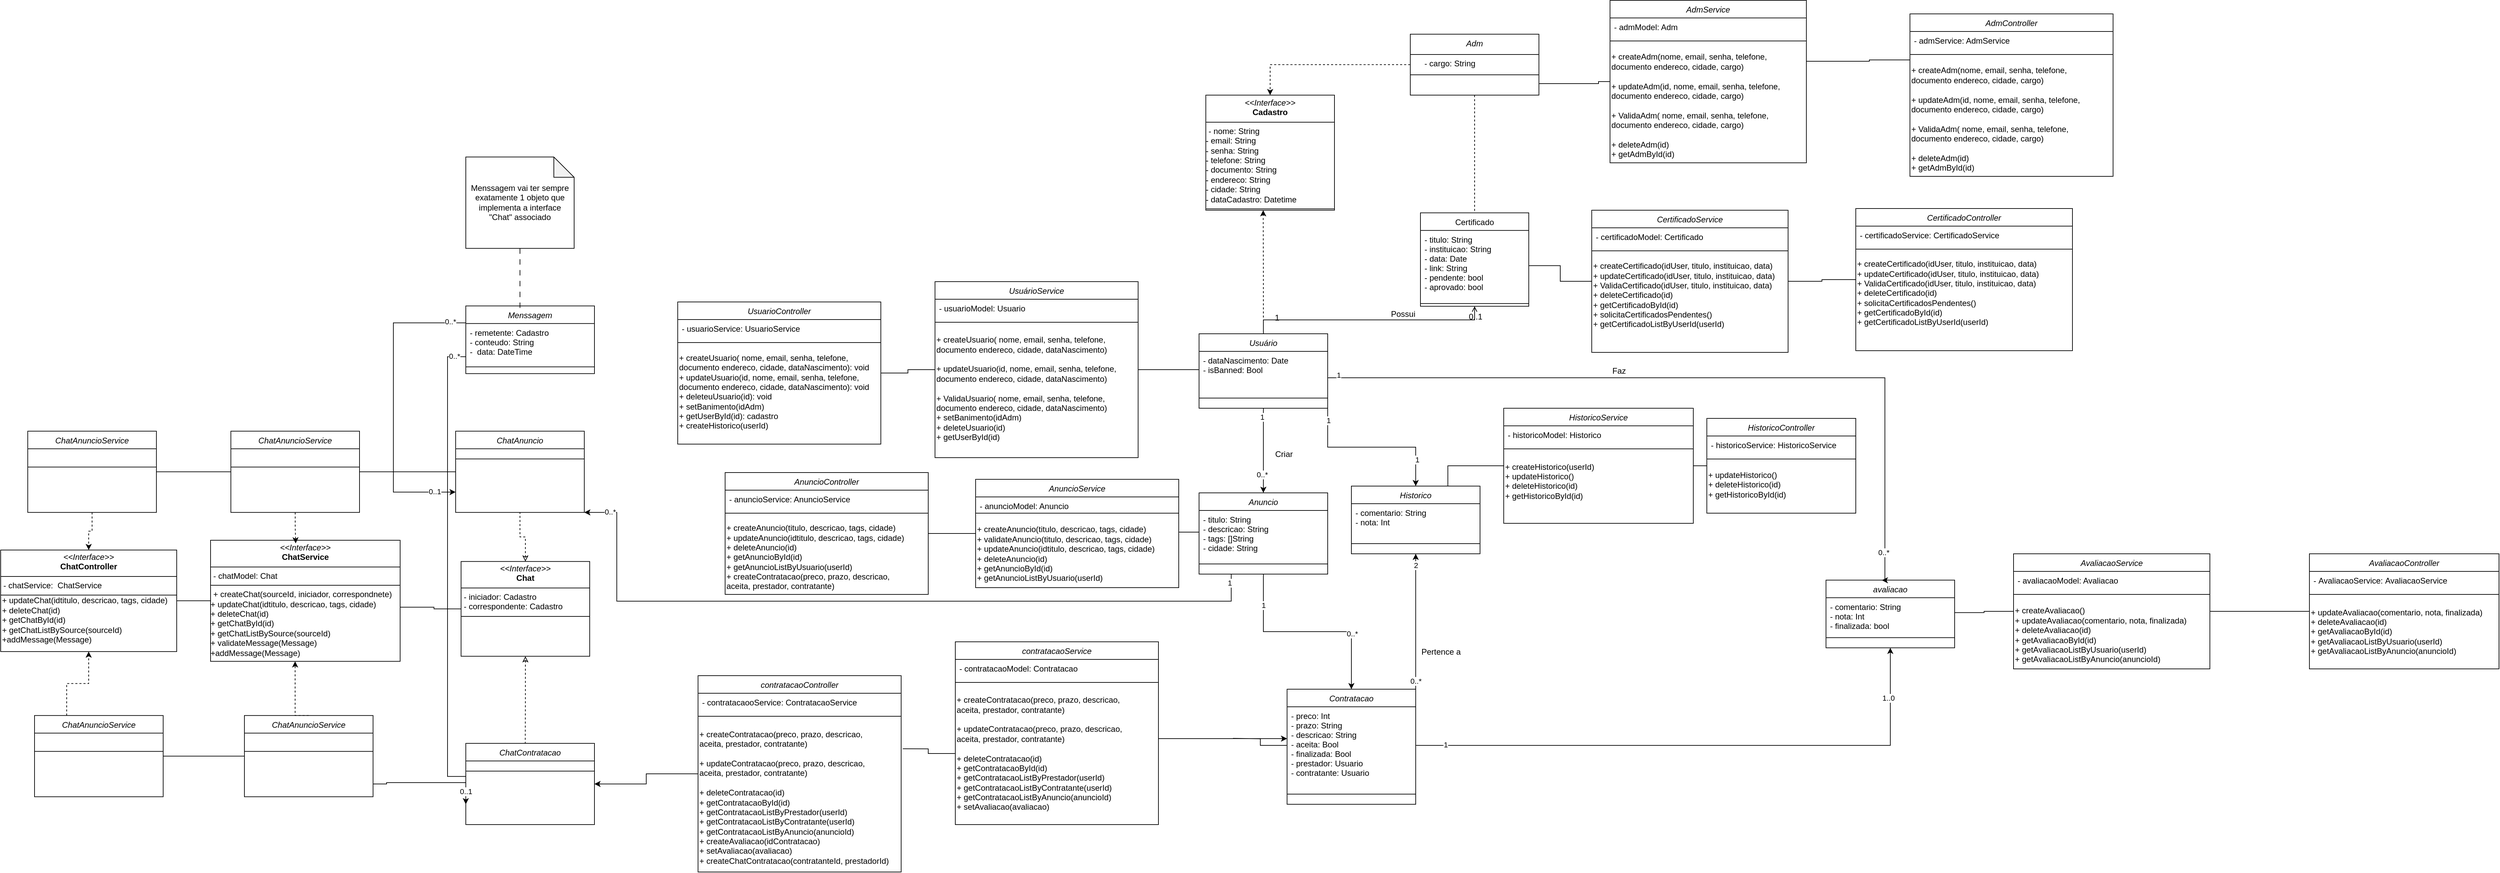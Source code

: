 <mxfile version="24.6.4" type="device">
  <diagram id="C5RBs43oDa-KdzZeNtuy" name="Page-1">
    <mxGraphModel dx="3131" dy="1993" grid="1" gridSize="10" guides="1" tooltips="1" connect="1" arrows="1" fold="1" page="1" pageScale="1" pageWidth="827" pageHeight="1169" math="0" shadow="0">
      <root>
        <mxCell id="WIyWlLk6GJQsqaUBKTNV-0" />
        <mxCell id="WIyWlLk6GJQsqaUBKTNV-1" parent="WIyWlLk6GJQsqaUBKTNV-0" />
        <mxCell id="O8F5lc-rOoyLp_R0ynQx-19" style="edgeStyle=orthogonalEdgeStyle;rounded=0;orthogonalLoop=1;jettySize=auto;html=1;exitX=0.5;exitY=1;exitDx=0;exitDy=0;entryX=0.5;entryY=0;entryDx=0;entryDy=0;" parent="WIyWlLk6GJQsqaUBKTNV-1" source="zkfFHV4jXpPFQw0GAbJ--0" target="O8F5lc-rOoyLp_R0ynQx-16" edge="1">
          <mxGeometry relative="1" as="geometry" />
        </mxCell>
        <mxCell id="O8F5lc-rOoyLp_R0ynQx-21" value="1" style="edgeLabel;html=1;align=center;verticalAlign=middle;resizable=0;points=[];" parent="O8F5lc-rOoyLp_R0ynQx-19" vertex="1" connectable="0">
          <mxGeometry x="-0.8" y="-2" relative="1" as="geometry">
            <mxPoint as="offset" />
          </mxGeometry>
        </mxCell>
        <mxCell id="O8F5lc-rOoyLp_R0ynQx-22" value="0..*" style="edgeLabel;html=1;align=center;verticalAlign=middle;resizable=0;points=[];" parent="O8F5lc-rOoyLp_R0ynQx-19" vertex="1" connectable="0">
          <mxGeometry x="0.567" y="-2" relative="1" as="geometry">
            <mxPoint as="offset" />
          </mxGeometry>
        </mxCell>
        <mxCell id="O8F5lc-rOoyLp_R0ynQx-109" style="edgeStyle=orthogonalEdgeStyle;rounded=0;orthogonalLoop=1;jettySize=auto;html=1;exitX=1;exitY=1;exitDx=0;exitDy=0;entryX=0.5;entryY=0;entryDx=0;entryDy=0;" parent="WIyWlLk6GJQsqaUBKTNV-1" source="zkfFHV4jXpPFQw0GAbJ--0" target="O8F5lc-rOoyLp_R0ynQx-105" edge="1">
          <mxGeometry relative="1" as="geometry" />
        </mxCell>
        <mxCell id="O8F5lc-rOoyLp_R0ynQx-212" value="1" style="edgeLabel;html=1;align=center;verticalAlign=middle;resizable=0;points=[];" parent="O8F5lc-rOoyLp_R0ynQx-109" vertex="1" connectable="0">
          <mxGeometry x="-0.859" y="1" relative="1" as="geometry">
            <mxPoint as="offset" />
          </mxGeometry>
        </mxCell>
        <mxCell id="O8F5lc-rOoyLp_R0ynQx-213" value="1" style="edgeLabel;html=1;align=center;verticalAlign=middle;resizable=0;points=[];" parent="O8F5lc-rOoyLp_R0ynQx-109" vertex="1" connectable="0">
          <mxGeometry x="0.679" y="2" relative="1" as="geometry">
            <mxPoint as="offset" />
          </mxGeometry>
        </mxCell>
        <mxCell id="zkfFHV4jXpPFQw0GAbJ--0" value="Usuário" style="swimlane;fontStyle=2;align=center;verticalAlign=top;childLayout=stackLayout;horizontal=1;startSize=26;horizontalStack=0;resizeParent=1;resizeLast=0;collapsible=1;marginBottom=0;rounded=0;shadow=0;strokeWidth=1;" parent="WIyWlLk6GJQsqaUBKTNV-1" vertex="1">
          <mxGeometry x="220" y="145" width="190" height="110" as="geometry">
            <mxRectangle x="230" y="140" width="160" height="26" as="alternateBounds" />
          </mxGeometry>
        </mxCell>
        <mxCell id="zkfFHV4jXpPFQw0GAbJ--3" value="- dataNascimento: Date&#xa;- isBanned: Bool" style="text;align=left;verticalAlign=top;spacingLeft=4;spacingRight=4;overflow=hidden;rotatable=0;points=[[0,0.5],[1,0.5]];portConstraint=eastwest;rounded=0;shadow=0;html=0;" parent="zkfFHV4jXpPFQw0GAbJ--0" vertex="1">
          <mxGeometry y="26" width="190" height="54" as="geometry" />
        </mxCell>
        <mxCell id="zkfFHV4jXpPFQw0GAbJ--4" value="" style="line;html=1;strokeWidth=1;align=left;verticalAlign=middle;spacingTop=-1;spacingLeft=3;spacingRight=3;rotatable=0;labelPosition=right;points=[];portConstraint=eastwest;" parent="zkfFHV4jXpPFQw0GAbJ--0" vertex="1">
          <mxGeometry y="80" width="190" height="30" as="geometry" />
        </mxCell>
        <mxCell id="zkfFHV4jXpPFQw0GAbJ--17" value="Certificado" style="swimlane;fontStyle=0;align=center;verticalAlign=top;childLayout=stackLayout;horizontal=1;startSize=26;horizontalStack=0;resizeParent=1;resizeLast=0;collapsible=1;marginBottom=0;rounded=0;shadow=0;strokeWidth=1;" parent="WIyWlLk6GJQsqaUBKTNV-1" vertex="1">
          <mxGeometry x="547" y="-33.64" width="160" height="138" as="geometry">
            <mxRectangle x="550" y="140" width="160" height="26" as="alternateBounds" />
          </mxGeometry>
        </mxCell>
        <mxCell id="zkfFHV4jXpPFQw0GAbJ--18" value="- titulo: String&#xa;- instituicao: String&#xa;- data: Date&#xa;- link: String&#xa;- pendente: bool&#xa;- aprovado: bool" style="text;align=left;verticalAlign=top;spacingLeft=4;spacingRight=4;overflow=hidden;rotatable=0;points=[[0,0.5],[1,0.5]];portConstraint=eastwest;" parent="zkfFHV4jXpPFQw0GAbJ--17" vertex="1">
          <mxGeometry y="26" width="160" height="104" as="geometry" />
        </mxCell>
        <mxCell id="zkfFHV4jXpPFQw0GAbJ--23" value="" style="line;html=1;strokeWidth=1;align=left;verticalAlign=middle;spacingTop=-1;spacingLeft=3;spacingRight=3;rotatable=0;labelPosition=right;points=[];portConstraint=eastwest;" parent="zkfFHV4jXpPFQw0GAbJ--17" vertex="1">
          <mxGeometry y="130" width="160" height="8" as="geometry" />
        </mxCell>
        <mxCell id="zkfFHV4jXpPFQw0GAbJ--26" value="" style="endArrow=open;shadow=0;strokeWidth=1;rounded=0;curved=0;endFill=1;edgeStyle=elbowEdgeStyle;elbow=vertical;" parent="WIyWlLk6GJQsqaUBKTNV-1" source="zkfFHV4jXpPFQw0GAbJ--0" target="zkfFHV4jXpPFQw0GAbJ--17" edge="1">
          <mxGeometry x="0.5" y="41" relative="1" as="geometry">
            <mxPoint x="380" y="192" as="sourcePoint" />
            <mxPoint x="540" y="192" as="targetPoint" />
            <mxPoint x="-40" y="32" as="offset" />
          </mxGeometry>
        </mxCell>
        <mxCell id="zkfFHV4jXpPFQw0GAbJ--27" value="1" style="resizable=0;align=left;verticalAlign=bottom;labelBackgroundColor=none;fontSize=12;" parent="zkfFHV4jXpPFQw0GAbJ--26" connectable="0" vertex="1">
          <mxGeometry x="-1" relative="1" as="geometry">
            <mxPoint x="15" y="-15" as="offset" />
          </mxGeometry>
        </mxCell>
        <mxCell id="zkfFHV4jXpPFQw0GAbJ--28" value="0..1" style="resizable=0;align=right;verticalAlign=bottom;labelBackgroundColor=none;fontSize=12;" parent="zkfFHV4jXpPFQw0GAbJ--26" connectable="0" vertex="1">
          <mxGeometry x="1" relative="1" as="geometry">
            <mxPoint x="13" y="24" as="offset" />
          </mxGeometry>
        </mxCell>
        <mxCell id="zkfFHV4jXpPFQw0GAbJ--29" value="Possui" style="text;html=1;resizable=0;points=[];;align=center;verticalAlign=middle;labelBackgroundColor=none;rounded=0;shadow=0;strokeWidth=1;fontSize=12;" parent="zkfFHV4jXpPFQw0GAbJ--26" vertex="1" connectable="0">
          <mxGeometry x="0.5" y="49" relative="1" as="geometry">
            <mxPoint x="-38" y="40" as="offset" />
          </mxGeometry>
        </mxCell>
        <mxCell id="O8F5lc-rOoyLp_R0ynQx-29" style="edgeStyle=orthogonalEdgeStyle;rounded=0;orthogonalLoop=1;jettySize=auto;html=1;exitX=0;exitY=0.5;exitDx=0;exitDy=0;entryX=1;entryY=0.5;entryDx=0;entryDy=0;endArrow=none;startFill=0;" parent="WIyWlLk6GJQsqaUBKTNV-1" source="O8F5lc-rOoyLp_R0ynQx-0" target="O8F5lc-rOoyLp_R0ynQx-4" edge="1">
          <mxGeometry relative="1" as="geometry" />
        </mxCell>
        <mxCell id="O8F5lc-rOoyLp_R0ynQx-0" value="UsuárioService" style="swimlane;fontStyle=2;align=center;verticalAlign=top;childLayout=stackLayout;horizontal=1;startSize=26;horizontalStack=0;resizeParent=1;resizeLast=0;collapsible=1;marginBottom=0;rounded=0;shadow=0;strokeWidth=1;" parent="WIyWlLk6GJQsqaUBKTNV-1" vertex="1">
          <mxGeometry x="-170" y="68" width="300" height="260" as="geometry">
            <mxRectangle x="230" y="140" width="160" height="26" as="alternateBounds" />
          </mxGeometry>
        </mxCell>
        <mxCell id="O8F5lc-rOoyLp_R0ynQx-1" value="- usuarioModel: Usuario" style="text;align=left;verticalAlign=top;spacingLeft=4;spacingRight=4;overflow=hidden;rotatable=0;points=[[0,0.5],[1,0.5]];portConstraint=eastwest;rounded=0;shadow=0;html=0;" parent="O8F5lc-rOoyLp_R0ynQx-0" vertex="1">
          <mxGeometry y="26" width="300" height="24" as="geometry" />
        </mxCell>
        <mxCell id="O8F5lc-rOoyLp_R0ynQx-2" value="" style="line;html=1;strokeWidth=1;align=left;verticalAlign=middle;spacingTop=-1;spacingLeft=3;spacingRight=3;rotatable=0;labelPosition=right;points=[];portConstraint=eastwest;" parent="O8F5lc-rOoyLp_R0ynQx-0" vertex="1">
          <mxGeometry y="50" width="300" height="20" as="geometry" />
        </mxCell>
        <mxCell id="O8F5lc-rOoyLp_R0ynQx-189" value="+ createUsuario( nome, email, senha, telefone,&amp;nbsp;&lt;div&gt;documento&amp;nbsp;&lt;span style=&quot;background-color: transparent; color: light-dark(rgb(0, 0, 0), rgb(255, 255, 255));&quot;&gt;endereco, cidade, dataNascimento)&lt;/span&gt;&lt;/div&gt;&lt;div&gt;&lt;span style=&quot;background-color: transparent; color: light-dark(rgb(0, 0, 0), rgb(255, 255, 255));&quot;&gt;&lt;br&gt;&lt;/span&gt;&lt;/div&gt;&lt;div&gt;&lt;span style=&quot;background-color: transparent; color: light-dark(rgb(0, 0, 0), rgb(255, 255, 255));&quot;&gt;+ updateUsuario(id,&amp;nbsp;&lt;/span&gt;&lt;span style=&quot;background-color: transparent; color: light-dark(rgb(0, 0, 0), rgb(255, 255, 255));&quot;&gt;nome, email, senha, telefone,&amp;nbsp;&lt;/span&gt;&lt;/div&gt;&lt;div&gt;documento&amp;nbsp;&lt;span style=&quot;background-color: transparent; color: light-dark(rgb(0, 0, 0), rgb(255, 255, 255));&quot;&gt;endereco, cidade, dataNascimento)&lt;/span&gt;&lt;/div&gt;&lt;div&gt;&lt;span style=&quot;background-color: transparent; color: light-dark(rgb(0, 0, 0), rgb(255, 255, 255));&quot;&gt;&lt;br&gt;&lt;/span&gt;&lt;/div&gt;&lt;div&gt;&lt;span style=&quot;background-color: transparent; color: light-dark(rgb(0, 0, 0), rgb(255, 255, 255));&quot;&gt;+ ValidaUsuario&lt;/span&gt;&lt;span style=&quot;background-color: transparent; color: light-dark(rgb(0, 0, 0), rgb(255, 255, 255));&quot;&gt;( nome, email, senha, telefone,&amp;nbsp;&lt;/span&gt;&lt;/div&gt;&lt;div&gt;documento&amp;nbsp;&lt;span style=&quot;background-color: transparent; color: light-dark(rgb(0, 0, 0), rgb(255, 255, 255));&quot;&gt;endereco, cidade, dataNascimento)&lt;/span&gt;&lt;/div&gt;&lt;div&gt;&lt;span style=&quot;background-color: transparent; color: light-dark(rgb(0, 0, 0), rgb(255, 255, 255));&quot;&gt;+ setBanimento(idAdm)&lt;/span&gt;&lt;/div&gt;&lt;div&gt;&lt;span style=&quot;background-color: transparent; color: light-dark(rgb(0, 0, 0), rgb(255, 255, 255));&quot;&gt;+ deleteUsuario(id)&lt;/span&gt;&lt;/div&gt;&lt;div&gt;&lt;span style=&quot;background-color: transparent; color: light-dark(rgb(0, 0, 0), rgb(255, 255, 255));&quot;&gt;+ getUserById(id)&lt;/span&gt;&lt;/div&gt;&lt;div&gt;&lt;span style=&quot;background-color: transparent; color: light-dark(rgb(0, 0, 0), rgb(255, 255, 255));&quot;&gt;&lt;br&gt;&lt;/span&gt;&lt;/div&gt;" style="text;html=1;align=left;verticalAlign=middle;resizable=0;points=[];autosize=1;strokeColor=none;fillColor=none;" parent="O8F5lc-rOoyLp_R0ynQx-0" vertex="1">
          <mxGeometry y="70" width="300" height="190" as="geometry" />
        </mxCell>
        <mxCell id="O8F5lc-rOoyLp_R0ynQx-3" style="edgeStyle=orthogonalEdgeStyle;rounded=0;orthogonalLoop=1;jettySize=auto;html=1;exitX=0;exitY=0.5;exitDx=0;exitDy=0;entryX=1;entryY=0.5;entryDx=0;entryDy=0;endArrow=none;startFill=0;" parent="WIyWlLk6GJQsqaUBKTNV-1" source="zkfFHV4jXpPFQw0GAbJ--3" target="O8F5lc-rOoyLp_R0ynQx-0" edge="1">
          <mxGeometry relative="1" as="geometry" />
        </mxCell>
        <mxCell id="O8F5lc-rOoyLp_R0ynQx-4" value="UsuarioController" style="swimlane;fontStyle=2;align=center;verticalAlign=top;childLayout=stackLayout;horizontal=1;startSize=26;horizontalStack=0;resizeParent=1;resizeLast=0;collapsible=1;marginBottom=0;rounded=0;shadow=0;strokeWidth=1;" parent="WIyWlLk6GJQsqaUBKTNV-1" vertex="1">
          <mxGeometry x="-550" y="98" width="300" height="210" as="geometry">
            <mxRectangle x="230" y="140" width="160" height="26" as="alternateBounds" />
          </mxGeometry>
        </mxCell>
        <mxCell id="O8F5lc-rOoyLp_R0ynQx-5" value="- usuarioService: UsuarioService" style="text;align=left;verticalAlign=top;spacingLeft=4;spacingRight=4;overflow=hidden;rotatable=0;points=[[0,0.5],[1,0.5]];portConstraint=eastwest;rounded=0;shadow=0;html=0;" parent="O8F5lc-rOoyLp_R0ynQx-4" vertex="1">
          <mxGeometry y="26" width="300" height="24" as="geometry" />
        </mxCell>
        <mxCell id="O8F5lc-rOoyLp_R0ynQx-6" value="" style="line;html=1;strokeWidth=1;align=left;verticalAlign=middle;spacingTop=-1;spacingLeft=3;spacingRight=3;rotatable=0;labelPosition=right;points=[];portConstraint=eastwest;" parent="O8F5lc-rOoyLp_R0ynQx-4" vertex="1">
          <mxGeometry y="50" width="300" height="20" as="geometry" />
        </mxCell>
        <mxCell id="O8F5lc-rOoyLp_R0ynQx-188" value="+ createUsuario( nome, email, senha, telefone,&amp;nbsp;&lt;div&gt;documento&amp;nbsp;&lt;span style=&quot;background-color: transparent; color: light-dark(rgb(0, 0, 0), rgb(255, 255, 255));&quot;&gt;endereco, cidade, dataNascimento): void&lt;/span&gt;&lt;/div&gt;&lt;div&gt;&lt;span style=&quot;background-color: transparent; color: light-dark(rgb(0, 0, 0), rgb(255, 255, 255));&quot;&gt;+ updateUsuario(id,&amp;nbsp;&lt;/span&gt;&lt;span style=&quot;background-color: transparent; color: light-dark(rgb(0, 0, 0), rgb(255, 255, 255));&quot;&gt;nome, email, senha, telefone,&amp;nbsp;&lt;/span&gt;&lt;/div&gt;&lt;div&gt;documento&amp;nbsp;&lt;span style=&quot;background-color: transparent; color: light-dark(rgb(0, 0, 0), rgb(255, 255, 255));&quot;&gt;endereco, cidade, dataNascimento): void&lt;/span&gt;&lt;/div&gt;&lt;div&gt;&lt;span style=&quot;background-color: transparent; color: light-dark(rgb(0, 0, 0), rgb(255, 255, 255));&quot;&gt;+ deleteuUsuario(id): void&lt;/span&gt;&lt;/div&gt;&lt;div&gt;+ setBanimento(idAdm)&lt;span style=&quot;background-color: transparent; color: light-dark(rgb(0, 0, 0), rgb(255, 255, 255));&quot;&gt;&lt;/span&gt;&lt;/div&gt;&lt;div&gt;&lt;span style=&quot;background-color: transparent; color: light-dark(rgb(0, 0, 0), rgb(255, 255, 255));&quot;&gt;+ getUserById(id): cadastro&lt;/span&gt;&lt;/div&gt;&lt;div&gt;&lt;span style=&quot;background-color: transparent; color: light-dark(rgb(0, 0, 0), rgb(255, 255, 255));&quot;&gt;+ createHistorico(userId)&lt;/span&gt;&lt;/div&gt;&lt;div&gt;&lt;span style=&quot;background-color: transparent; color: light-dark(rgb(0, 0, 0), rgb(255, 255, 255));&quot;&gt;&lt;br&gt;&lt;/span&gt;&lt;/div&gt;" style="text;html=1;align=left;verticalAlign=middle;resizable=0;points=[];autosize=1;strokeColor=none;fillColor=none;" parent="O8F5lc-rOoyLp_R0ynQx-4" vertex="1">
          <mxGeometry y="70" width="300" height="140" as="geometry" />
        </mxCell>
        <mxCell id="O8F5lc-rOoyLp_R0ynQx-46" style="edgeStyle=orthogonalEdgeStyle;rounded=0;orthogonalLoop=1;jettySize=auto;html=1;exitX=1;exitY=0.5;exitDx=0;exitDy=0;entryX=0;entryY=0.5;entryDx=0;entryDy=0;endArrow=none;startFill=0;" parent="WIyWlLk6GJQsqaUBKTNV-1" source="O8F5lc-rOoyLp_R0ynQx-8" target="O8F5lc-rOoyLp_R0ynQx-11" edge="1">
          <mxGeometry relative="1" as="geometry" />
        </mxCell>
        <mxCell id="O8F5lc-rOoyLp_R0ynQx-8" value="CertificadoService" style="swimlane;fontStyle=2;align=center;verticalAlign=top;childLayout=stackLayout;horizontal=1;startSize=26;horizontalStack=0;resizeParent=1;resizeLast=0;collapsible=1;marginBottom=0;rounded=0;shadow=0;strokeWidth=1;" parent="WIyWlLk6GJQsqaUBKTNV-1" vertex="1">
          <mxGeometry x="800" y="-37.5" width="290" height="210" as="geometry">
            <mxRectangle x="230" y="140" width="160" height="26" as="alternateBounds" />
          </mxGeometry>
        </mxCell>
        <mxCell id="O8F5lc-rOoyLp_R0ynQx-9" value="- certificadoModel: Certificado" style="text;align=left;verticalAlign=top;spacingLeft=4;spacingRight=4;overflow=hidden;rotatable=0;points=[[0,0.5],[1,0.5]];portConstraint=eastwest;rounded=0;shadow=0;html=0;" parent="O8F5lc-rOoyLp_R0ynQx-8" vertex="1">
          <mxGeometry y="26" width="290" height="24" as="geometry" />
        </mxCell>
        <mxCell id="O8F5lc-rOoyLp_R0ynQx-10" value="" style="line;html=1;strokeWidth=1;align=left;verticalAlign=middle;spacingTop=-1;spacingLeft=3;spacingRight=3;rotatable=0;labelPosition=right;points=[];portConstraint=eastwest;" parent="O8F5lc-rOoyLp_R0ynQx-8" vertex="1">
          <mxGeometry y="50" width="290" height="20" as="geometry" />
        </mxCell>
        <mxCell id="O8F5lc-rOoyLp_R0ynQx-207" value="+ createCertificado(idUser, titulo, instituicao, data&lt;span style=&quot;background-color: transparent; color: light-dark(rgb(0, 0, 0), rgb(255, 255, 255));&quot;&gt;)&lt;/span&gt;&lt;div&gt;&lt;span style=&quot;background-color: transparent; color: light-dark(rgb(0, 0, 0), rgb(255, 255, 255));&quot;&gt;+ update&lt;/span&gt;&lt;span style=&quot;background-color: transparent; color: light-dark(rgb(0, 0, 0), rgb(255, 255, 255));&quot;&gt;Certificado(idUser, titulo, instituicao, data&lt;/span&gt;&lt;span style=&quot;background-color: transparent; color: light-dark(rgb(0, 0, 0), rgb(255, 255, 255));&quot;&gt;)&lt;/span&gt;&lt;/div&gt;&lt;div&gt;&lt;span style=&quot;background-color: transparent; color: light-dark(rgb(0, 0, 0), rgb(255, 255, 255));&quot;&gt;+ Valida&lt;/span&gt;&lt;span style=&quot;background-color: transparent; color: light-dark(rgb(0, 0, 0), rgb(255, 255, 255));&quot;&gt;Certificado(idUser, titulo, instituicao, data&lt;/span&gt;&lt;span style=&quot;background-color: transparent; color: light-dark(rgb(0, 0, 0), rgb(255, 255, 255));&quot;&gt;)&lt;/span&gt;&lt;/div&gt;&lt;div&gt;&lt;span style=&quot;background-color: transparent; color: light-dark(rgb(0, 0, 0), rgb(255, 255, 255));&quot;&gt;+ deleteCertificado&lt;/span&gt;&lt;span style=&quot;background-color: transparent; color: light-dark(rgb(0, 0, 0), rgb(255, 255, 255));&quot;&gt;(id)&lt;/span&gt;&lt;/div&gt;&lt;div&gt;&lt;span style=&quot;background-color: transparent; color: light-dark(rgb(0, 0, 0), rgb(255, 255, 255));&quot;&gt;+ getCertificado&lt;/span&gt;&lt;span style=&quot;background-color: transparent; color: light-dark(rgb(0, 0, 0), rgb(255, 255, 255));&quot;&gt;ById(id)&lt;/span&gt;&lt;/div&gt;&lt;div&gt;&lt;span style=&quot;background-color: transparent; color: light-dark(rgb(0, 0, 0), rgb(255, 255, 255));&quot;&gt;+ solicitaCertificadosPendentes()&lt;/span&gt;&lt;/div&gt;&lt;div&gt;&lt;span style=&quot;background-color: transparent; color: light-dark(rgb(0, 0, 0), rgb(255, 255, 255));&quot;&gt;+ getCertificadoListByUserId(userId)&lt;/span&gt;&lt;/div&gt;" style="text;html=1;align=left;verticalAlign=middle;resizable=0;points=[];autosize=1;strokeColor=none;fillColor=none;" parent="O8F5lc-rOoyLp_R0ynQx-8" vertex="1">
          <mxGeometry y="70" width="290" height="110" as="geometry" />
        </mxCell>
        <mxCell id="O8F5lc-rOoyLp_R0ynQx-11" value="CertificadoController" style="swimlane;fontStyle=2;align=center;verticalAlign=top;childLayout=stackLayout;horizontal=1;startSize=26;horizontalStack=0;resizeParent=1;resizeLast=0;collapsible=1;marginBottom=0;rounded=0;shadow=0;strokeWidth=1;" parent="WIyWlLk6GJQsqaUBKTNV-1" vertex="1">
          <mxGeometry x="1190" y="-40" width="320" height="210" as="geometry">
            <mxRectangle x="230" y="140" width="160" height="26" as="alternateBounds" />
          </mxGeometry>
        </mxCell>
        <mxCell id="O8F5lc-rOoyLp_R0ynQx-12" value="- certificadoService: CertificadoService" style="text;align=left;verticalAlign=top;spacingLeft=4;spacingRight=4;overflow=hidden;rotatable=0;points=[[0,0.5],[1,0.5]];portConstraint=eastwest;rounded=0;shadow=0;html=0;" parent="O8F5lc-rOoyLp_R0ynQx-11" vertex="1">
          <mxGeometry y="26" width="320" height="24" as="geometry" />
        </mxCell>
        <mxCell id="O8F5lc-rOoyLp_R0ynQx-13" value="" style="line;html=1;strokeWidth=1;align=left;verticalAlign=middle;spacingTop=-1;spacingLeft=3;spacingRight=3;rotatable=0;labelPosition=right;points=[];portConstraint=eastwest;" parent="O8F5lc-rOoyLp_R0ynQx-11" vertex="1">
          <mxGeometry y="50" width="320" height="20" as="geometry" />
        </mxCell>
        <mxCell id="O8F5lc-rOoyLp_R0ynQx-208" value="+ createCertificado(idUser, titulo, instituicao, data&lt;span style=&quot;color: light-dark(rgb(0, 0, 0), rgb(255, 255, 255)); background-color: transparent;&quot;&gt;)&lt;/span&gt;&lt;div&gt;&lt;span style=&quot;background-color: transparent; color: light-dark(rgb(0, 0, 0), rgb(255, 255, 255));&quot;&gt;+ update&lt;/span&gt;&lt;span style=&quot;background-color: transparent; color: light-dark(rgb(0, 0, 0), rgb(255, 255, 255));&quot;&gt;Certificado(idUser, titulo, instituicao, data&lt;/span&gt;&lt;span style=&quot;background-color: transparent; color: light-dark(rgb(0, 0, 0), rgb(255, 255, 255));&quot;&gt;)&lt;/span&gt;&lt;/div&gt;&lt;div&gt;&lt;span style=&quot;background-color: transparent; color: light-dark(rgb(0, 0, 0), rgb(255, 255, 255));&quot;&gt;+ Valida&lt;/span&gt;&lt;span style=&quot;background-color: transparent; color: light-dark(rgb(0, 0, 0), rgb(255, 255, 255));&quot;&gt;Certificado(idUser, titulo, instituicao, data&lt;/span&gt;&lt;span style=&quot;background-color: transparent; color: light-dark(rgb(0, 0, 0), rgb(255, 255, 255));&quot;&gt;)&lt;/span&gt;&lt;/div&gt;&lt;div&gt;&lt;span style=&quot;background-color: transparent; color: light-dark(rgb(0, 0, 0), rgb(255, 255, 255));&quot;&gt;+ deleteCertificado&lt;/span&gt;&lt;span style=&quot;background-color: transparent; color: light-dark(rgb(0, 0, 0), rgb(255, 255, 255));&quot;&gt;(id)&lt;/span&gt;&lt;/div&gt;&lt;div&gt;+ solicitaCertificadosPendentes()&lt;span style=&quot;background-color: transparent; color: light-dark(rgb(0, 0, 0), rgb(255, 255, 255));&quot;&gt;&lt;/span&gt;&lt;/div&gt;&lt;div&gt;&lt;span style=&quot;background-color: transparent; color: light-dark(rgb(0, 0, 0), rgb(255, 255, 255));&quot;&gt;+ getCertificado&lt;/span&gt;&lt;span style=&quot;background-color: transparent; color: light-dark(rgb(0, 0, 0), rgb(255, 255, 255));&quot;&gt;ById(id)&lt;/span&gt;&lt;/div&gt;&lt;div&gt;&lt;span style=&quot;background-color: transparent; color: light-dark(rgb(0, 0, 0), rgb(255, 255, 255));&quot;&gt;+ getCertificadoListByUserId(userId)&lt;/span&gt;&lt;/div&gt;" style="text;html=1;align=left;verticalAlign=middle;resizable=0;points=[];autosize=1;strokeColor=none;fillColor=none;" parent="O8F5lc-rOoyLp_R0ynQx-11" vertex="1">
          <mxGeometry y="70" width="320" height="110" as="geometry" />
        </mxCell>
        <mxCell id="O8F5lc-rOoyLp_R0ynQx-35" style="edgeStyle=orthogonalEdgeStyle;rounded=0;orthogonalLoop=1;jettySize=auto;html=1;exitX=0.5;exitY=1;exitDx=0;exitDy=0;entryX=0.5;entryY=0;entryDx=0;entryDy=0;" parent="WIyWlLk6GJQsqaUBKTNV-1" source="O8F5lc-rOoyLp_R0ynQx-16" target="O8F5lc-rOoyLp_R0ynQx-23" edge="1">
          <mxGeometry relative="1" as="geometry" />
        </mxCell>
        <mxCell id="O8F5lc-rOoyLp_R0ynQx-36" value="1" style="edgeLabel;html=1;align=center;verticalAlign=middle;resizable=0;points=[];" parent="O8F5lc-rOoyLp_R0ynQx-35" vertex="1" connectable="0">
          <mxGeometry x="-0.692" relative="1" as="geometry">
            <mxPoint as="offset" />
          </mxGeometry>
        </mxCell>
        <mxCell id="O8F5lc-rOoyLp_R0ynQx-37" value="0..*" style="edgeLabel;html=1;align=center;verticalAlign=middle;resizable=0;points=[];" parent="O8F5lc-rOoyLp_R0ynQx-35" vertex="1" connectable="0">
          <mxGeometry x="0.454" y="1" relative="1" as="geometry">
            <mxPoint as="offset" />
          </mxGeometry>
        </mxCell>
        <mxCell id="O8F5lc-rOoyLp_R0ynQx-192" style="edgeStyle=orthogonalEdgeStyle;rounded=0;orthogonalLoop=1;jettySize=auto;html=1;exitX=0.25;exitY=1;exitDx=0;exitDy=0;entryX=1;entryY=1;entryDx=0;entryDy=0;" parent="WIyWlLk6GJQsqaUBKTNV-1" source="O8F5lc-rOoyLp_R0ynQx-16" target="O8F5lc-rOoyLp_R0ynQx-125" edge="1">
          <mxGeometry relative="1" as="geometry">
            <Array as="points">
              <mxPoint x="268" y="540" />
              <mxPoint x="-640" y="540" />
              <mxPoint x="-640" y="409" />
            </Array>
          </mxGeometry>
        </mxCell>
        <mxCell id="O8F5lc-rOoyLp_R0ynQx-193" value="1" style="edgeLabel;html=1;align=center;verticalAlign=middle;resizable=0;points=[];" parent="O8F5lc-rOoyLp_R0ynQx-192" vertex="1" connectable="0">
          <mxGeometry x="-0.977" y="-3" relative="1" as="geometry">
            <mxPoint as="offset" />
          </mxGeometry>
        </mxCell>
        <mxCell id="O8F5lc-rOoyLp_R0ynQx-194" value="0..*" style="edgeLabel;html=1;align=center;verticalAlign=middle;resizable=0;points=[];" parent="O8F5lc-rOoyLp_R0ynQx-192" vertex="1" connectable="0">
          <mxGeometry x="0.933" y="-1" relative="1" as="geometry">
            <mxPoint as="offset" />
          </mxGeometry>
        </mxCell>
        <mxCell id="O8F5lc-rOoyLp_R0ynQx-16" value="Anuncio" style="swimlane;fontStyle=2;align=center;verticalAlign=top;childLayout=stackLayout;horizontal=1;startSize=26;horizontalStack=0;resizeParent=1;resizeLast=0;collapsible=1;marginBottom=0;rounded=0;shadow=0;strokeWidth=1;" parent="WIyWlLk6GJQsqaUBKTNV-1" vertex="1">
          <mxGeometry x="220" y="380" width="190" height="120" as="geometry">
            <mxRectangle x="230" y="140" width="160" height="26" as="alternateBounds" />
          </mxGeometry>
        </mxCell>
        <mxCell id="O8F5lc-rOoyLp_R0ynQx-17" value="- titulo: String&#xa;- descricao: String&#xa;- tags: []String&#xa;- cidade: String" style="text;align=left;verticalAlign=top;spacingLeft=4;spacingRight=4;overflow=hidden;rotatable=0;points=[[0,0.5],[1,0.5]];portConstraint=eastwest;rounded=0;shadow=0;html=0;" parent="O8F5lc-rOoyLp_R0ynQx-16" vertex="1">
          <mxGeometry y="26" width="190" height="64" as="geometry" />
        </mxCell>
        <mxCell id="O8F5lc-rOoyLp_R0ynQx-18" value="" style="line;html=1;strokeWidth=1;align=left;verticalAlign=middle;spacingTop=-1;spacingLeft=3;spacingRight=3;rotatable=0;labelPosition=right;points=[];portConstraint=eastwest;" parent="O8F5lc-rOoyLp_R0ynQx-16" vertex="1">
          <mxGeometry y="90" width="190" height="30" as="geometry" />
        </mxCell>
        <mxCell id="O8F5lc-rOoyLp_R0ynQx-20" value="Criar" style="text;html=1;align=center;verticalAlign=middle;resizable=0;points=[];autosize=1;strokeColor=none;fillColor=none;" parent="WIyWlLk6GJQsqaUBKTNV-1" vertex="1">
          <mxGeometry x="320" y="308" width="50" height="30" as="geometry" />
        </mxCell>
        <mxCell id="O8F5lc-rOoyLp_R0ynQx-110" style="edgeStyle=orthogonalEdgeStyle;rounded=0;orthogonalLoop=1;jettySize=auto;html=1;exitX=1;exitY=0;exitDx=0;exitDy=0;entryX=0.5;entryY=1;entryDx=0;entryDy=0;" parent="WIyWlLk6GJQsqaUBKTNV-1" source="O8F5lc-rOoyLp_R0ynQx-23" target="O8F5lc-rOoyLp_R0ynQx-105" edge="1">
          <mxGeometry relative="1" as="geometry" />
        </mxCell>
        <mxCell id="O8F5lc-rOoyLp_R0ynQx-203" value="2" style="edgeLabel;html=1;align=center;verticalAlign=middle;resizable=0;points=[];" parent="O8F5lc-rOoyLp_R0ynQx-110" vertex="1" connectable="0">
          <mxGeometry x="0.828" relative="1" as="geometry">
            <mxPoint as="offset" />
          </mxGeometry>
        </mxCell>
        <mxCell id="O8F5lc-rOoyLp_R0ynQx-204" value="0..*" style="edgeLabel;html=1;align=center;verticalAlign=middle;resizable=0;points=[];" parent="O8F5lc-rOoyLp_R0ynQx-110" vertex="1" connectable="0">
          <mxGeometry x="-0.875" relative="1" as="geometry">
            <mxPoint as="offset" />
          </mxGeometry>
        </mxCell>
        <mxCell id="O8F5lc-rOoyLp_R0ynQx-23" value="Contratacao" style="swimlane;fontStyle=2;align=center;verticalAlign=top;childLayout=stackLayout;horizontal=1;startSize=26;horizontalStack=0;resizeParent=1;resizeLast=0;collapsible=1;marginBottom=0;rounded=0;shadow=0;strokeWidth=1;" parent="WIyWlLk6GJQsqaUBKTNV-1" vertex="1">
          <mxGeometry x="350" y="670" width="190" height="170" as="geometry">
            <mxRectangle x="230" y="140" width="160" height="26" as="alternateBounds" />
          </mxGeometry>
        </mxCell>
        <mxCell id="O8F5lc-rOoyLp_R0ynQx-47" style="edgeStyle=orthogonalEdgeStyle;rounded=0;orthogonalLoop=1;jettySize=auto;html=1;exitX=0;exitY=0.5;exitDx=0;exitDy=0;endArrow=none;startFill=0;" parent="O8F5lc-rOoyLp_R0ynQx-23" source="O8F5lc-rOoyLp_R0ynQx-24" edge="1">
          <mxGeometry relative="1" as="geometry">
            <mxPoint x="-80.0" y="72.667" as="targetPoint" />
          </mxGeometry>
        </mxCell>
        <mxCell id="O8F5lc-rOoyLp_R0ynQx-24" value="- preco: Int&#xa;- prazo: String&#xa;- descricao: String&#xa;- aceita: Bool&#xa;- finalizada: Bool&#xa;- prestador: Usuario&#xa;- contratante: Usuario" style="text;align=left;verticalAlign=top;spacingLeft=4;spacingRight=4;overflow=hidden;rotatable=0;points=[[0,0.5],[1,0.5]];portConstraint=eastwest;rounded=0;shadow=0;html=0;" parent="O8F5lc-rOoyLp_R0ynQx-23" vertex="1">
          <mxGeometry y="26" width="190" height="114" as="geometry" />
        </mxCell>
        <mxCell id="O8F5lc-rOoyLp_R0ynQx-25" value="" style="line;html=1;strokeWidth=1;align=left;verticalAlign=middle;spacingTop=-1;spacingLeft=3;spacingRight=3;rotatable=0;labelPosition=right;points=[];portConstraint=eastwest;" parent="O8F5lc-rOoyLp_R0ynQx-23" vertex="1">
          <mxGeometry y="140" width="190" height="30" as="geometry" />
        </mxCell>
        <mxCell id="O8F5lc-rOoyLp_R0ynQx-34" style="edgeStyle=orthogonalEdgeStyle;rounded=0;orthogonalLoop=1;jettySize=auto;html=1;exitX=0;exitY=0.5;exitDx=0;exitDy=0;entryX=1;entryY=0.5;entryDx=0;entryDy=0;endArrow=none;startFill=0;" parent="WIyWlLk6GJQsqaUBKTNV-1" source="O8F5lc-rOoyLp_R0ynQx-26" target="O8F5lc-rOoyLp_R0ynQx-31" edge="1">
          <mxGeometry relative="1" as="geometry" />
        </mxCell>
        <mxCell id="O8F5lc-rOoyLp_R0ynQx-26" value="AnuncioService" style="swimlane;fontStyle=2;align=center;verticalAlign=top;childLayout=stackLayout;horizontal=1;startSize=26;horizontalStack=0;resizeParent=1;resizeLast=0;collapsible=1;marginBottom=0;rounded=0;shadow=0;strokeWidth=1;" parent="WIyWlLk6GJQsqaUBKTNV-1" vertex="1">
          <mxGeometry x="-110" y="360" width="300" height="160" as="geometry">
            <mxRectangle x="230" y="140" width="160" height="26" as="alternateBounds" />
          </mxGeometry>
        </mxCell>
        <mxCell id="O8F5lc-rOoyLp_R0ynQx-27" value="- anuncioModel: Anuncio" style="text;align=left;verticalAlign=top;spacingLeft=4;spacingRight=4;overflow=hidden;rotatable=0;points=[[0,0.5],[1,0.5]];portConstraint=eastwest;rounded=0;shadow=0;html=0;" parent="O8F5lc-rOoyLp_R0ynQx-26" vertex="1">
          <mxGeometry y="26" width="300" height="14" as="geometry" />
        </mxCell>
        <mxCell id="O8F5lc-rOoyLp_R0ynQx-28" value="" style="line;html=1;strokeWidth=1;align=left;verticalAlign=middle;spacingTop=-1;spacingLeft=3;spacingRight=3;rotatable=0;labelPosition=right;points=[];portConstraint=eastwest;" parent="O8F5lc-rOoyLp_R0ynQx-26" vertex="1">
          <mxGeometry y="40" width="300" height="20" as="geometry" />
        </mxCell>
        <mxCell id="O8F5lc-rOoyLp_R0ynQx-190" value="+ createAnuncio(titulo, descricao, tags, cidade&lt;span style=&quot;background-color: transparent; color: light-dark(rgb(0, 0, 0), rgb(255, 255, 255));&quot;&gt;)&lt;/span&gt;&lt;div&gt;+ validateAnuncio(titulo, descricao, tags, cidade&lt;span style=&quot;color: light-dark(rgb(0, 0, 0), rgb(255, 255, 255)); background-color: transparent;&quot;&gt;)&lt;/span&gt;&lt;/div&gt;&lt;div&gt;&lt;div&gt;&lt;span style=&quot;background-color: transparent; color: light-dark(rgb(0, 0, 0), rgb(255, 255, 255));&quot;&gt;+ updateAnuncio(id&lt;/span&gt;&lt;span style=&quot;background-color: transparent; color: light-dark(rgb(0, 0, 0), rgb(255, 255, 255));&quot;&gt;titulo, descricao, tags, cidade&lt;/span&gt;&lt;span style=&quot;background-color: transparent; color: light-dark(rgb(0, 0, 0), rgb(255, 255, 255));&quot;&gt;)&lt;/span&gt;&lt;/div&gt;&lt;div&gt;&lt;span style=&quot;background-color: transparent; color: light-dark(rgb(0, 0, 0), rgb(255, 255, 255));&quot;&gt;+ deleteAnuncio(id)&lt;/span&gt;&lt;/div&gt;&lt;div&gt;&lt;span style=&quot;background-color: transparent; color: light-dark(rgb(0, 0, 0), rgb(255, 255, 255));&quot;&gt;+ getAnuncioById(id)&lt;/span&gt;&lt;/div&gt;&lt;div&gt;&lt;span style=&quot;background-color: transparent; color: light-dark(rgb(0, 0, 0), rgb(255, 255, 255));&quot;&gt;+ getAnuncioListByUsuario(userId)&lt;/span&gt;&lt;/div&gt;&lt;/div&gt;" style="text;html=1;align=left;verticalAlign=middle;resizable=0;points=[];autosize=1;strokeColor=none;fillColor=none;" parent="O8F5lc-rOoyLp_R0ynQx-26" vertex="1">
          <mxGeometry y="60" width="300" height="100" as="geometry" />
        </mxCell>
        <mxCell id="O8F5lc-rOoyLp_R0ynQx-31" value="AnuncioController" style="swimlane;fontStyle=2;align=center;verticalAlign=top;childLayout=stackLayout;horizontal=1;startSize=26;horizontalStack=0;resizeParent=1;resizeLast=0;collapsible=1;marginBottom=0;rounded=0;shadow=0;strokeWidth=1;" parent="WIyWlLk6GJQsqaUBKTNV-1" vertex="1">
          <mxGeometry x="-480" y="350" width="300" height="180" as="geometry">
            <mxRectangle x="230" y="140" width="160" height="26" as="alternateBounds" />
          </mxGeometry>
        </mxCell>
        <mxCell id="O8F5lc-rOoyLp_R0ynQx-32" value="- anuncioService: AnuncioService" style="text;align=left;verticalAlign=top;spacingLeft=4;spacingRight=4;overflow=hidden;rotatable=0;points=[[0,0.5],[1,0.5]];portConstraint=eastwest;rounded=0;shadow=0;html=0;" parent="O8F5lc-rOoyLp_R0ynQx-31" vertex="1">
          <mxGeometry y="26" width="300" height="24" as="geometry" />
        </mxCell>
        <mxCell id="O8F5lc-rOoyLp_R0ynQx-33" value="" style="line;html=1;strokeWidth=1;align=left;verticalAlign=middle;spacingTop=-1;spacingLeft=3;spacingRight=3;rotatable=0;labelPosition=right;points=[];portConstraint=eastwest;" parent="O8F5lc-rOoyLp_R0ynQx-31" vertex="1">
          <mxGeometry y="50" width="300" height="20" as="geometry" />
        </mxCell>
        <mxCell id="O8F5lc-rOoyLp_R0ynQx-191" value="+ createAnuncio(titulo, descricao, tags, cidade&lt;span style=&quot;color: light-dark(rgb(0, 0, 0), rgb(255, 255, 255)); background-color: transparent;&quot;&gt;)&lt;/span&gt;&lt;div&gt;&lt;span style=&quot;background-color: transparent; color: light-dark(rgb(0, 0, 0), rgb(255, 255, 255));&quot;&gt;+ updateAnuncio(id&lt;/span&gt;&lt;span style=&quot;background-color: transparent; color: light-dark(rgb(0, 0, 0), rgb(255, 255, 255));&quot;&gt;titulo, descricao, tags, cidade&lt;/span&gt;&lt;span style=&quot;background-color: transparent; color: light-dark(rgb(0, 0, 0), rgb(255, 255, 255));&quot;&gt;)&lt;/span&gt;&lt;/div&gt;&lt;div&gt;&lt;span style=&quot;background-color: transparent; color: light-dark(rgb(0, 0, 0), rgb(255, 255, 255));&quot;&gt;+ deleteAnuncio(id)&lt;/span&gt;&lt;/div&gt;&lt;div&gt;&lt;span style=&quot;background-color: transparent; color: light-dark(rgb(0, 0, 0), rgb(255, 255, 255));&quot;&gt;+ getAnuncioById(id)&lt;/span&gt;&lt;/div&gt;&lt;div&gt;&lt;span style=&quot;background-color: transparent; color: light-dark(rgb(0, 0, 0), rgb(255, 255, 255));&quot;&gt;+ getAnuncioListByUsuario(userId)&lt;/span&gt;&lt;/div&gt;&lt;div&gt;+ createContratacao&lt;span style=&quot;background-color: transparent; color: light-dark(rgb(0, 0, 0), rgb(255, 255, 255));&quot;&gt;(preco, prazo, descricao,&amp;nbsp;&lt;/span&gt;&lt;/div&gt;&lt;div&gt;aceita, prestador, contratante&lt;span style=&quot;color: light-dark(rgb(0, 0, 0), rgb(255, 255, 255)); background-color: transparent;&quot;&gt;)&lt;/span&gt;&lt;/div&gt;" style="text;html=1;align=left;verticalAlign=middle;resizable=0;points=[];autosize=1;strokeColor=none;fillColor=none;" parent="O8F5lc-rOoyLp_R0ynQx-31" vertex="1">
          <mxGeometry y="70" width="300" height="110" as="geometry" />
        </mxCell>
        <mxCell id="O8F5lc-rOoyLp_R0ynQx-197" value="" style="edgeStyle=orthogonalEdgeStyle;rounded=0;orthogonalLoop=1;jettySize=auto;html=1;" parent="WIyWlLk6GJQsqaUBKTNV-1" source="O8F5lc-rOoyLp_R0ynQx-38" target="O8F5lc-rOoyLp_R0ynQx-24" edge="1">
          <mxGeometry relative="1" as="geometry">
            <Array as="points">
              <mxPoint x="210" y="743" />
              <mxPoint x="210" y="743" />
            </Array>
          </mxGeometry>
        </mxCell>
        <mxCell id="O8F5lc-rOoyLp_R0ynQx-38" value="contratacaoService" style="swimlane;fontStyle=2;align=center;verticalAlign=top;childLayout=stackLayout;horizontal=1;startSize=26;horizontalStack=0;resizeParent=1;resizeLast=0;collapsible=1;marginBottom=0;rounded=0;shadow=0;strokeWidth=1;" parent="WIyWlLk6GJQsqaUBKTNV-1" vertex="1">
          <mxGeometry x="-140" y="600" width="300" height="270" as="geometry">
            <mxRectangle x="230" y="140" width="160" height="26" as="alternateBounds" />
          </mxGeometry>
        </mxCell>
        <mxCell id="O8F5lc-rOoyLp_R0ynQx-39" value="- contratacaoModel: Contratacao" style="text;align=left;verticalAlign=top;spacingLeft=4;spacingRight=4;overflow=hidden;rotatable=0;points=[[0,0.5],[1,0.5]];portConstraint=eastwest;rounded=0;shadow=0;html=0;" parent="O8F5lc-rOoyLp_R0ynQx-38" vertex="1">
          <mxGeometry y="26" width="300" height="24" as="geometry" />
        </mxCell>
        <mxCell id="O8F5lc-rOoyLp_R0ynQx-40" value="" style="line;html=1;strokeWidth=1;align=left;verticalAlign=middle;spacingTop=-1;spacingLeft=3;spacingRight=3;rotatable=0;labelPosition=right;points=[];portConstraint=eastwest;" parent="O8F5lc-rOoyLp_R0ynQx-38" vertex="1">
          <mxGeometry y="50" width="300" height="20" as="geometry" />
        </mxCell>
        <mxCell id="O8F5lc-rOoyLp_R0ynQx-196" value="&lt;span style=&quot;&quot;&gt;+ createContratacao(preco, prazo, descricao,&amp;nbsp;&lt;/span&gt;&lt;div&gt;&lt;span style=&quot;&quot;&gt;aceita, prestador, contratante&lt;/span&gt;&lt;span style=&quot;color: light-dark(rgb(0, 0, 0), rgb(255, 255, 255)); background-color: transparent;&quot;&gt;)&lt;/span&gt;&lt;div&gt;&lt;div&gt;&lt;div&gt;&lt;span style=&quot;background-color: transparent; color: light-dark(rgb(0, 0, 0), rgb(255, 255, 255));&quot;&gt;&lt;br&gt;&lt;/span&gt;&lt;/div&gt;&lt;div&gt;&lt;span style=&quot;background-color: transparent; color: light-dark(rgb(0, 0, 0), rgb(255, 255, 255));&quot;&gt;+ updateContratacao&lt;/span&gt;&lt;span style=&quot;background-color: transparent; color: light-dark(rgb(0, 0, 0), rgb(255, 255, 255));&quot;&gt;(preco, prazo, descricao,&amp;nbsp;&lt;/span&gt;&lt;/div&gt;&lt;div&gt;&lt;span style=&quot;background-color: transparent; color: light-dark(rgb(0, 0, 0), rgb(255, 255, 255));&quot;&gt;aceita, prestador, contratante&lt;/span&gt;&lt;span style=&quot;background-color: transparent; color: light-dark(rgb(0, 0, 0), rgb(255, 255, 255));&quot;&gt;)&lt;/span&gt;&lt;/div&gt;&lt;div&gt;&lt;span style=&quot;background-color: transparent; color: light-dark(rgb(0, 0, 0), rgb(255, 255, 255));&quot;&gt;&lt;br&gt;&lt;/span&gt;&lt;/div&gt;&lt;div&gt;&lt;span style=&quot;background-color: transparent; color: light-dark(rgb(0, 0, 0), rgb(255, 255, 255));&quot;&gt;+ deleteContratacao(id)&lt;/span&gt;&lt;/div&gt;&lt;div&gt;&lt;span style=&quot;background-color: transparent; color: light-dark(rgb(0, 0, 0), rgb(255, 255, 255));&quot;&gt;+ getContratacaoById(id)&lt;/span&gt;&lt;/div&gt;&lt;div&gt;&lt;span style=&quot;background-color: transparent; color: light-dark(rgb(0, 0, 0), rgb(255, 255, 255));&quot;&gt;+ getContratacaoListByPrestador(userId)&lt;/span&gt;&lt;/div&gt;&lt;/div&gt;&lt;div&gt;+ getContratacaoListByContratante(userId)&lt;span style=&quot;background-color: transparent; color: light-dark(rgb(0, 0, 0), rgb(255, 255, 255));&quot;&gt;&lt;/span&gt;&lt;/div&gt;&lt;div&gt;+ getContratacaoListByAnuncio(anuncioId)&lt;/div&gt;&lt;/div&gt;&lt;/div&gt;&lt;div&gt;+ setAvaliacao(avaliacao)&lt;/div&gt;" style="text;html=1;align=left;verticalAlign=middle;resizable=0;points=[];autosize=1;strokeColor=none;fillColor=none;" parent="O8F5lc-rOoyLp_R0ynQx-38" vertex="1">
          <mxGeometry y="70" width="300" height="190" as="geometry" />
        </mxCell>
        <mxCell id="O8F5lc-rOoyLp_R0ynQx-150" style="edgeStyle=orthogonalEdgeStyle;rounded=0;orthogonalLoop=1;jettySize=auto;html=1;exitX=0;exitY=0.5;exitDx=0;exitDy=0;entryX=1;entryY=0.5;entryDx=0;entryDy=0;" parent="WIyWlLk6GJQsqaUBKTNV-1" source="O8F5lc-rOoyLp_R0ynQx-41" target="O8F5lc-rOoyLp_R0ynQx-133" edge="1">
          <mxGeometry relative="1" as="geometry" />
        </mxCell>
        <mxCell id="O8F5lc-rOoyLp_R0ynQx-41" value="contratacaoController" style="swimlane;fontStyle=2;align=center;verticalAlign=top;childLayout=stackLayout;horizontal=1;startSize=26;horizontalStack=0;resizeParent=1;resizeLast=0;collapsible=1;marginBottom=0;rounded=0;shadow=0;strokeWidth=1;" parent="WIyWlLk6GJQsqaUBKTNV-1" vertex="1">
          <mxGeometry x="-520" y="650" width="300" height="290" as="geometry">
            <mxRectangle x="230" y="140" width="160" height="26" as="alternateBounds" />
          </mxGeometry>
        </mxCell>
        <mxCell id="O8F5lc-rOoyLp_R0ynQx-42" value="- contratacaooService: ContratacaoService" style="text;align=left;verticalAlign=top;spacingLeft=4;spacingRight=4;overflow=hidden;rotatable=0;points=[[0,0.5],[1,0.5]];portConstraint=eastwest;rounded=0;shadow=0;html=0;" parent="O8F5lc-rOoyLp_R0ynQx-41" vertex="1">
          <mxGeometry y="26" width="300" height="24" as="geometry" />
        </mxCell>
        <mxCell id="O8F5lc-rOoyLp_R0ynQx-43" value="" style="line;html=1;strokeWidth=1;align=left;verticalAlign=middle;spacingTop=-1;spacingLeft=3;spacingRight=3;rotatable=0;labelPosition=right;points=[];portConstraint=eastwest;" parent="O8F5lc-rOoyLp_R0ynQx-41" vertex="1">
          <mxGeometry y="50" width="300" height="20" as="geometry" />
        </mxCell>
        <mxCell id="O8F5lc-rOoyLp_R0ynQx-195" value="&lt;div&gt;&lt;/div&gt;+ createContratacao(preco, prazo, descricao,&amp;nbsp;&lt;div&gt;aceita, prestador, contratante&lt;span style=&quot;color: light-dark(rgb(0, 0, 0), rgb(255, 255, 255)); background-color: transparent;&quot;&gt;)&lt;/span&gt;&lt;div&gt;&lt;div&gt;&lt;div&gt;&lt;span style=&quot;background-color: transparent; color: light-dark(rgb(0, 0, 0), rgb(255, 255, 255));&quot;&gt;&lt;br&gt;&lt;/span&gt;&lt;/div&gt;&lt;div&gt;&lt;span style=&quot;background-color: transparent; color: light-dark(rgb(0, 0, 0), rgb(255, 255, 255));&quot;&gt;+ updateContratacao&lt;/span&gt;&lt;span style=&quot;background-color: transparent; color: light-dark(rgb(0, 0, 0), rgb(255, 255, 255));&quot;&gt;(preco, prazo, descricao,&amp;nbsp;&lt;/span&gt;&lt;/div&gt;&lt;div&gt;&lt;span style=&quot;background-color: transparent; color: light-dark(rgb(0, 0, 0), rgb(255, 255, 255));&quot;&gt;aceita, prestador, contratante&lt;/span&gt;&lt;span style=&quot;background-color: transparent; color: light-dark(rgb(0, 0, 0), rgb(255, 255, 255));&quot;&gt;)&lt;/span&gt;&lt;/div&gt;&lt;div&gt;&lt;span style=&quot;background-color: transparent; color: light-dark(rgb(0, 0, 0), rgb(255, 255, 255));&quot;&gt;&lt;br&gt;&lt;/span&gt;&lt;/div&gt;&lt;div&gt;&lt;span style=&quot;background-color: transparent; color: light-dark(rgb(0, 0, 0), rgb(255, 255, 255));&quot;&gt;+ deleteContratacao(id)&lt;/span&gt;&lt;/div&gt;&lt;div&gt;&lt;span style=&quot;background-color: transparent; color: light-dark(rgb(0, 0, 0), rgb(255, 255, 255));&quot;&gt;+ getContratacaoById(id)&lt;/span&gt;&lt;/div&gt;&lt;div&gt;&lt;span style=&quot;background-color: transparent; color: light-dark(rgb(0, 0, 0), rgb(255, 255, 255));&quot;&gt;+ getContratacaoListByPrestador(userId)&lt;/span&gt;&lt;/div&gt;&lt;/div&gt;&lt;div&gt;+ getContratacaoListByContratante(userId)&lt;span style=&quot;background-color: transparent; color: light-dark(rgb(0, 0, 0), rgb(255, 255, 255));&quot;&gt;&lt;/span&gt;&lt;/div&gt;&lt;div&gt;+ getContratacaoListByAnuncio(anuncioId)&lt;/div&gt;+ createAvaliacao(idContratacao)&lt;/div&gt;&lt;/div&gt;&lt;div&gt;+ setAvaliacao(avaliacao)&lt;/div&gt;&lt;div&gt;+ createChatContratacao(contratanteId, prestadorId)&lt;/div&gt;" style="text;html=1;align=left;verticalAlign=middle;resizable=0;points=[];autosize=1;strokeColor=none;fillColor=none;" parent="O8F5lc-rOoyLp_R0ynQx-41" vertex="1">
          <mxGeometry y="70" width="300" height="220" as="geometry" />
        </mxCell>
        <mxCell id="O8F5lc-rOoyLp_R0ynQx-56" value="" style="resizable=0;align=right;verticalAlign=bottom;labelBackgroundColor=none;fontSize=12;" parent="WIyWlLk6GJQsqaUBKTNV-1" connectable="0" vertex="1">
          <mxGeometry x="540" y="-116.143" as="geometry" />
        </mxCell>
        <mxCell id="O8F5lc-rOoyLp_R0ynQx-14" style="edgeStyle=orthogonalEdgeStyle;rounded=0;orthogonalLoop=1;jettySize=auto;html=1;exitX=1;exitY=0.5;exitDx=0;exitDy=0;endArrow=none;startFill=0;entryX=0;entryY=0.5;entryDx=0;entryDy=0;" parent="WIyWlLk6GJQsqaUBKTNV-1" source="zkfFHV4jXpPFQw0GAbJ--18" target="O8F5lc-rOoyLp_R0ynQx-8" edge="1">
          <mxGeometry relative="1" as="geometry">
            <mxPoint x="800" y="100" as="targetPoint" />
          </mxGeometry>
        </mxCell>
        <mxCell id="O8F5lc-rOoyLp_R0ynQx-71" style="edgeStyle=orthogonalEdgeStyle;rounded=0;orthogonalLoop=1;jettySize=auto;html=1;exitX=0.5;exitY=1;exitDx=0;exitDy=0;entryX=0.5;entryY=0;entryDx=0;entryDy=0;endArrow=none;startFill=0;dashed=1;" parent="WIyWlLk6GJQsqaUBKTNV-1" source="O8F5lc-rOoyLp_R0ynQx-68" target="zkfFHV4jXpPFQw0GAbJ--17" edge="1">
          <mxGeometry relative="1" as="geometry">
            <mxPoint x="627" y="-250" as="targetPoint" />
          </mxGeometry>
        </mxCell>
        <mxCell id="O8F5lc-rOoyLp_R0ynQx-148" style="edgeStyle=orthogonalEdgeStyle;rounded=0;orthogonalLoop=1;jettySize=auto;html=1;exitX=0;exitY=0.5;exitDx=0;exitDy=0;entryX=0.5;entryY=0;entryDx=0;entryDy=0;dashed=1;" parent="WIyWlLk6GJQsqaUBKTNV-1" source="O8F5lc-rOoyLp_R0ynQx-68" target="O8F5lc-rOoyLp_R0ynQx-145" edge="1">
          <mxGeometry relative="1" as="geometry" />
        </mxCell>
        <mxCell id="O8F5lc-rOoyLp_R0ynQx-68" value="Adm" style="swimlane;fontStyle=2;align=center;verticalAlign=top;childLayout=stackLayout;horizontal=1;startSize=30;horizontalStack=0;resizeParent=1;resizeLast=0;collapsible=1;marginBottom=0;rounded=0;shadow=0;strokeWidth=1;" parent="WIyWlLk6GJQsqaUBKTNV-1" vertex="1">
          <mxGeometry x="532" y="-297.5" width="190" height="90" as="geometry">
            <mxRectangle x="532" y="-470" width="160" height="26" as="alternateBounds" />
          </mxGeometry>
        </mxCell>
        <mxCell id="O8F5lc-rOoyLp_R0ynQx-70" value="" style="line;html=1;strokeWidth=1;align=left;verticalAlign=middle;spacingTop=-1;spacingLeft=3;spacingRight=3;rotatable=0;labelPosition=right;points=[];portConstraint=eastwest;" parent="O8F5lc-rOoyLp_R0ynQx-68" vertex="1">
          <mxGeometry y="30" width="190" height="60" as="geometry" />
        </mxCell>
        <mxCell id="O8F5lc-rOoyLp_R0ynQx-79" style="edgeStyle=orthogonalEdgeStyle;rounded=0;orthogonalLoop=1;jettySize=auto;html=1;exitX=1;exitY=0.75;exitDx=0;exitDy=0;endArrow=none;startFill=0;entryX=0;entryY=0.5;entryDx=0;entryDy=0;" parent="WIyWlLk6GJQsqaUBKTNV-1" source="O8F5lc-rOoyLp_R0ynQx-72" target="O8F5lc-rOoyLp_R0ynQx-76" edge="1">
          <mxGeometry relative="1" as="geometry">
            <mxPoint x="1210" y="-207.5" as="targetPoint" />
            <Array as="points">
              <mxPoint x="1117" y="-257.5" />
              <mxPoint x="1210" y="-257.5" />
              <mxPoint x="1210" y="-259.5" />
            </Array>
          </mxGeometry>
        </mxCell>
        <mxCell id="O8F5lc-rOoyLp_R0ynQx-72" value="AdmService" style="swimlane;fontStyle=2;align=center;verticalAlign=top;childLayout=stackLayout;horizontal=1;startSize=26;horizontalStack=0;resizeParent=1;resizeLast=0;collapsible=1;marginBottom=0;rounded=0;shadow=0;strokeWidth=1;" parent="WIyWlLk6GJQsqaUBKTNV-1" vertex="1">
          <mxGeometry x="827" y="-347.5" width="290" height="240" as="geometry">
            <mxRectangle x="230" y="140" width="160" height="26" as="alternateBounds" />
          </mxGeometry>
        </mxCell>
        <mxCell id="O8F5lc-rOoyLp_R0ynQx-73" value="- admModel: Adm" style="text;align=left;verticalAlign=top;spacingLeft=4;spacingRight=4;overflow=hidden;rotatable=0;points=[[0,0.5],[1,0.5]];portConstraint=eastwest;rounded=0;shadow=0;html=0;" parent="O8F5lc-rOoyLp_R0ynQx-72" vertex="1">
          <mxGeometry y="26" width="290" height="24" as="geometry" />
        </mxCell>
        <mxCell id="O8F5lc-rOoyLp_R0ynQx-74" value="" style="line;html=1;strokeWidth=1;align=left;verticalAlign=middle;spacingTop=-1;spacingLeft=3;spacingRight=3;rotatable=0;labelPosition=right;points=[];portConstraint=eastwest;" parent="O8F5lc-rOoyLp_R0ynQx-72" vertex="1">
          <mxGeometry y="50" width="290" height="20" as="geometry" />
        </mxCell>
        <mxCell id="O8F5lc-rOoyLp_R0ynQx-205" value="+ createAdm(nome, email, senha, telefone,&amp;nbsp;&lt;div&gt;documento&amp;nbsp;&lt;span style=&quot;background-color: transparent; color: light-dark(rgb(0, 0, 0), rgb(255, 255, 255));&quot;&gt;endereco, cidade, cargo)&lt;/span&gt;&lt;/div&gt;&lt;div&gt;&lt;span style=&quot;background-color: transparent; color: light-dark(rgb(0, 0, 0), rgb(255, 255, 255));&quot;&gt;&lt;br&gt;&lt;/span&gt;&lt;/div&gt;&lt;div&gt;&lt;span style=&quot;background-color: transparent; color: light-dark(rgb(0, 0, 0), rgb(255, 255, 255));&quot;&gt;+ update&lt;/span&gt;Adm&lt;span style=&quot;background-color: transparent; color: light-dark(rgb(0, 0, 0), rgb(255, 255, 255));&quot;&gt;(id,&amp;nbsp;&lt;/span&gt;&lt;span style=&quot;background-color: transparent; color: light-dark(rgb(0, 0, 0), rgb(255, 255, 255));&quot;&gt;nome, email, senha, telefone,&amp;nbsp;&lt;/span&gt;&lt;/div&gt;&lt;div&gt;documento&amp;nbsp;&lt;span style=&quot;background-color: transparent; color: light-dark(rgb(0, 0, 0), rgb(255, 255, 255));&quot;&gt;endereco, cidade, cargo)&lt;/span&gt;&lt;/div&gt;&lt;div&gt;&lt;span style=&quot;background-color: transparent; color: light-dark(rgb(0, 0, 0), rgb(255, 255, 255));&quot;&gt;&lt;br&gt;&lt;/span&gt;&lt;/div&gt;&lt;div&gt;&lt;span style=&quot;background-color: transparent; color: light-dark(rgb(0, 0, 0), rgb(255, 255, 255));&quot;&gt;+ Valida&lt;/span&gt;Adm&lt;span style=&quot;background-color: transparent; color: light-dark(rgb(0, 0, 0), rgb(255, 255, 255));&quot;&gt;( nome, email, senha, telefone,&amp;nbsp;&lt;/span&gt;&lt;/div&gt;&lt;div&gt;documento&amp;nbsp;&lt;span style=&quot;background-color: transparent; color: light-dark(rgb(0, 0, 0), rgb(255, 255, 255));&quot;&gt;endereco, cidade, cargo)&lt;/span&gt;&lt;/div&gt;&lt;div&gt;&lt;span style=&quot;background-color: transparent; color: light-dark(rgb(0, 0, 0), rgb(255, 255, 255));&quot;&gt;&lt;br&gt;&lt;/span&gt;&lt;/div&gt;&lt;div&gt;&lt;span style=&quot;background-color: transparent; color: light-dark(rgb(0, 0, 0), rgb(255, 255, 255));&quot;&gt;+ delete&lt;/span&gt;Adm&lt;span style=&quot;background-color: transparent; color: light-dark(rgb(0, 0, 0), rgb(255, 255, 255));&quot;&gt;(id)&lt;/span&gt;&lt;/div&gt;&lt;div&gt;&lt;span style=&quot;background-color: transparent; color: light-dark(rgb(0, 0, 0), rgb(255, 255, 255));&quot;&gt;+ get&lt;/span&gt;Adm&lt;span style=&quot;background-color: transparent; color: light-dark(rgb(0, 0, 0), rgb(255, 255, 255));&quot;&gt;ById(id)&lt;/span&gt;&lt;/div&gt;" style="text;html=1;align=left;verticalAlign=middle;resizable=0;points=[];autosize=1;strokeColor=none;fillColor=none;" parent="O8F5lc-rOoyLp_R0ynQx-72" vertex="1">
          <mxGeometry y="70" width="290" height="170" as="geometry" />
        </mxCell>
        <mxCell id="O8F5lc-rOoyLp_R0ynQx-75" value="AdmController" style="swimlane;fontStyle=2;align=center;verticalAlign=top;childLayout=stackLayout;horizontal=1;startSize=26;horizontalStack=0;resizeParent=1;resizeLast=0;collapsible=1;marginBottom=0;rounded=0;shadow=0;strokeWidth=1;" parent="WIyWlLk6GJQsqaUBKTNV-1" vertex="1">
          <mxGeometry x="1270" y="-327.5" width="300" height="240" as="geometry">
            <mxRectangle x="230" y="140" width="160" height="26" as="alternateBounds" />
          </mxGeometry>
        </mxCell>
        <mxCell id="O8F5lc-rOoyLp_R0ynQx-76" value="- admService: AdmService" style="text;align=left;verticalAlign=top;spacingLeft=4;spacingRight=4;overflow=hidden;rotatable=0;points=[[0,0.5],[1,0.5]];portConstraint=eastwest;rounded=0;shadow=0;html=0;" parent="O8F5lc-rOoyLp_R0ynQx-75" vertex="1">
          <mxGeometry y="26" width="300" height="24" as="geometry" />
        </mxCell>
        <mxCell id="O8F5lc-rOoyLp_R0ynQx-77" value="" style="line;html=1;strokeWidth=1;align=left;verticalAlign=middle;spacingTop=-1;spacingLeft=3;spacingRight=3;rotatable=0;labelPosition=right;points=[];portConstraint=eastwest;" parent="O8F5lc-rOoyLp_R0ynQx-75" vertex="1">
          <mxGeometry y="50" width="300" height="20" as="geometry" />
        </mxCell>
        <mxCell id="O8F5lc-rOoyLp_R0ynQx-206" value="&lt;span style=&quot;&quot;&gt;+ createAdm(nome, email, senha, telefone,&amp;nbsp;&lt;/span&gt;&lt;div style=&quot;&quot;&gt;documento&amp;nbsp;&lt;span style=&quot;background-color: transparent; color: light-dark(rgb(0, 0, 0), rgb(255, 255, 255));&quot;&gt;endereco, cidade, cargo)&lt;/span&gt;&lt;/div&gt;&lt;div style=&quot;&quot;&gt;&lt;span style=&quot;background-color: transparent; color: light-dark(rgb(0, 0, 0), rgb(255, 255, 255));&quot;&gt;&lt;br&gt;&lt;/span&gt;&lt;/div&gt;&lt;div style=&quot;&quot;&gt;&lt;span style=&quot;background-color: transparent; color: light-dark(rgb(0, 0, 0), rgb(255, 255, 255));&quot;&gt;+ update&lt;/span&gt;Adm&lt;span style=&quot;background-color: transparent; color: light-dark(rgb(0, 0, 0), rgb(255, 255, 255));&quot;&gt;(id,&amp;nbsp;&lt;/span&gt;&lt;span style=&quot;background-color: transparent; color: light-dark(rgb(0, 0, 0), rgb(255, 255, 255));&quot;&gt;nome, email, senha, telefone,&amp;nbsp;&lt;/span&gt;&lt;/div&gt;&lt;div style=&quot;&quot;&gt;documento&amp;nbsp;&lt;span style=&quot;background-color: transparent; color: light-dark(rgb(0, 0, 0), rgb(255, 255, 255));&quot;&gt;endereco, cidade, cargo)&lt;/span&gt;&lt;/div&gt;&lt;div style=&quot;&quot;&gt;&lt;span style=&quot;background-color: transparent; color: light-dark(rgb(0, 0, 0), rgb(255, 255, 255));&quot;&gt;&lt;br&gt;&lt;/span&gt;&lt;/div&gt;&lt;div style=&quot;&quot;&gt;&lt;span style=&quot;background-color: transparent; color: light-dark(rgb(0, 0, 0), rgb(255, 255, 255));&quot;&gt;+ Valida&lt;/span&gt;Adm&lt;span style=&quot;background-color: transparent; color: light-dark(rgb(0, 0, 0), rgb(255, 255, 255));&quot;&gt;( nome, email, senha, telefone,&amp;nbsp;&lt;/span&gt;&lt;/div&gt;&lt;div style=&quot;&quot;&gt;documento&amp;nbsp;&lt;span style=&quot;background-color: transparent; color: light-dark(rgb(0, 0, 0), rgb(255, 255, 255));&quot;&gt;endereco, cidade, cargo)&lt;/span&gt;&lt;/div&gt;&lt;div style=&quot;&quot;&gt;&lt;span style=&quot;background-color: transparent; color: light-dark(rgb(0, 0, 0), rgb(255, 255, 255));&quot;&gt;&lt;br&gt;&lt;/span&gt;&lt;/div&gt;&lt;div style=&quot;&quot;&gt;&lt;span style=&quot;background-color: transparent; color: light-dark(rgb(0, 0, 0), rgb(255, 255, 255));&quot;&gt;+ delete&lt;/span&gt;Adm&lt;span style=&quot;background-color: transparent; color: light-dark(rgb(0, 0, 0), rgb(255, 255, 255));&quot;&gt;(id)&lt;/span&gt;&lt;/div&gt;&lt;div style=&quot;&quot;&gt;&lt;span style=&quot;background-color: transparent; color: light-dark(rgb(0, 0, 0), rgb(255, 255, 255));&quot;&gt;+ get&lt;/span&gt;Adm&lt;span style=&quot;background-color: transparent; color: light-dark(rgb(0, 0, 0), rgb(255, 255, 255));&quot;&gt;ById(id)&lt;/span&gt;&lt;/div&gt;" style="text;html=1;align=left;verticalAlign=middle;resizable=0;points=[];autosize=1;strokeColor=none;fillColor=none;" parent="O8F5lc-rOoyLp_R0ynQx-75" vertex="1">
          <mxGeometry y="70" width="300" height="170" as="geometry" />
        </mxCell>
        <mxCell id="O8F5lc-rOoyLp_R0ynQx-78" style="edgeStyle=orthogonalEdgeStyle;rounded=0;orthogonalLoop=1;jettySize=auto;html=1;exitX=1;exitY=0.5;exitDx=0;exitDy=0;endArrow=none;startFill=0;entryX=0;entryY=0.5;entryDx=0;entryDy=0;" parent="WIyWlLk6GJQsqaUBKTNV-1" target="O8F5lc-rOoyLp_R0ynQx-72" edge="1">
          <mxGeometry relative="1" as="geometry">
            <mxPoint x="790" y="-224.667" as="targetPoint" />
            <mxPoint x="722" y="-224.5" as="sourcePoint" />
            <Array as="points">
              <mxPoint x="810" y="-224.5" />
            </Array>
          </mxGeometry>
        </mxCell>
        <mxCell id="O8F5lc-rOoyLp_R0ynQx-81" value="avaliacao" style="swimlane;fontStyle=2;align=center;verticalAlign=top;childLayout=stackLayout;horizontal=1;startSize=26;horizontalStack=0;resizeParent=1;resizeLast=0;collapsible=1;marginBottom=0;rounded=0;shadow=0;strokeWidth=1;" parent="WIyWlLk6GJQsqaUBKTNV-1" vertex="1">
          <mxGeometry x="1146" y="508.86" width="190" height="100" as="geometry">
            <mxRectangle x="230" y="140" width="160" height="26" as="alternateBounds" />
          </mxGeometry>
        </mxCell>
        <mxCell id="O8F5lc-rOoyLp_R0ynQx-83" value="- comentario: String&#xa;- nota: Int&#xa;- finalizada: bool" style="text;align=left;verticalAlign=top;spacingLeft=4;spacingRight=4;overflow=hidden;rotatable=0;points=[[0,0.5],[1,0.5]];portConstraint=eastwest;rounded=0;shadow=0;html=0;" parent="O8F5lc-rOoyLp_R0ynQx-81" vertex="1">
          <mxGeometry y="26" width="190" height="44" as="geometry" />
        </mxCell>
        <mxCell id="O8F5lc-rOoyLp_R0ynQx-84" value="" style="line;html=1;strokeWidth=1;align=left;verticalAlign=middle;spacingTop=-1;spacingLeft=3;spacingRight=3;rotatable=0;labelPosition=right;points=[];portConstraint=eastwest;" parent="O8F5lc-rOoyLp_R0ynQx-81" vertex="1">
          <mxGeometry y="70" width="190" height="30" as="geometry" />
        </mxCell>
        <mxCell id="O8F5lc-rOoyLp_R0ynQx-92" style="edgeStyle=orthogonalEdgeStyle;rounded=0;orthogonalLoop=1;jettySize=auto;html=1;exitX=1;exitY=0.5;exitDx=0;exitDy=0;entryX=0;entryY=0.5;entryDx=0;entryDy=0;endArrow=none;startFill=0;" parent="WIyWlLk6GJQsqaUBKTNV-1" source="O8F5lc-rOoyLp_R0ynQx-85" target="O8F5lc-rOoyLp_R0ynQx-88" edge="1">
          <mxGeometry relative="1" as="geometry" />
        </mxCell>
        <mxCell id="O8F5lc-rOoyLp_R0ynQx-85" value="AvaliacaoService" style="swimlane;fontStyle=2;align=center;verticalAlign=top;childLayout=stackLayout;horizontal=1;startSize=26;horizontalStack=0;resizeParent=1;resizeLast=0;collapsible=1;marginBottom=0;rounded=0;shadow=0;strokeWidth=1;" parent="WIyWlLk6GJQsqaUBKTNV-1" vertex="1">
          <mxGeometry x="1423" y="470" width="290" height="170" as="geometry">
            <mxRectangle x="230" y="140" width="160" height="26" as="alternateBounds" />
          </mxGeometry>
        </mxCell>
        <mxCell id="O8F5lc-rOoyLp_R0ynQx-86" value="- avaliacaoModel: Avaliacao" style="text;align=left;verticalAlign=top;spacingLeft=4;spacingRight=4;overflow=hidden;rotatable=0;points=[[0,0.5],[1,0.5]];portConstraint=eastwest;rounded=0;shadow=0;html=0;" parent="O8F5lc-rOoyLp_R0ynQx-85" vertex="1">
          <mxGeometry y="26" width="290" height="24" as="geometry" />
        </mxCell>
        <mxCell id="O8F5lc-rOoyLp_R0ynQx-87" value="" style="line;html=1;strokeWidth=1;align=left;verticalAlign=middle;spacingTop=-1;spacingLeft=3;spacingRight=3;rotatable=0;labelPosition=right;points=[];portConstraint=eastwest;" parent="O8F5lc-rOoyLp_R0ynQx-85" vertex="1">
          <mxGeometry y="50" width="290" height="20" as="geometry" />
        </mxCell>
        <mxCell id="O8F5lc-rOoyLp_R0ynQx-200" value="&lt;span style=&quot;&quot;&gt;+ createAvaliacao(&lt;/span&gt;&lt;span style=&quot;color: light-dark(rgb(0, 0, 0), rgb(255, 255, 255)); background-color: transparent;&quot;&gt;)&lt;/span&gt;&lt;div style=&quot;&quot;&gt;&lt;div&gt;&lt;span style=&quot;background-color: transparent; color: light-dark(rgb(0, 0, 0), rgb(255, 255, 255));&quot;&gt;+ update&lt;/span&gt;Avaliacao&lt;span style=&quot;background-color: transparent; color: light-dark(rgb(0, 0, 0), rgb(255, 255, 255));&quot;&gt;(comentario, nota, finalizada&lt;/span&gt;&lt;span style=&quot;background-color: transparent; color: light-dark(rgb(0, 0, 0), rgb(255, 255, 255));&quot;&gt;)&lt;/span&gt;&lt;/div&gt;&lt;div&gt;&lt;span style=&quot;background-color: transparent; color: light-dark(rgb(0, 0, 0), rgb(255, 255, 255));&quot;&gt;+ delete&lt;/span&gt;Avaliacao&lt;span style=&quot;background-color: transparent; color: light-dark(rgb(0, 0, 0), rgb(255, 255, 255));&quot;&gt;(id)&lt;/span&gt;&lt;/div&gt;&lt;div&gt;&lt;span style=&quot;background-color: transparent; color: light-dark(rgb(0, 0, 0), rgb(255, 255, 255));&quot;&gt;+ get&lt;/span&gt;Avaliacao&lt;span style=&quot;background-color: transparent; color: light-dark(rgb(0, 0, 0), rgb(255, 255, 255));&quot;&gt;ById(id)&lt;/span&gt;&lt;/div&gt;&lt;div&gt;&lt;span style=&quot;background-color: transparent; color: light-dark(rgb(0, 0, 0), rgb(255, 255, 255));&quot;&gt;+ get&lt;/span&gt;Avaliacao&lt;span style=&quot;background-color: transparent; color: light-dark(rgb(0, 0, 0), rgb(255, 255, 255));&quot;&gt;ListByUsuario(userId)&lt;/span&gt;&lt;/div&gt;&lt;div&gt;&lt;span style=&quot;color: light-dark(rgb(0, 0, 0), rgb(255, 255, 255)); background-color: transparent;&quot;&gt;+ get&lt;/span&gt;Avaliacao&lt;span style=&quot;color: light-dark(rgb(0, 0, 0), rgb(255, 255, 255)); background-color: transparent;&quot;&gt;ListByAnuncio(anuncioId)&lt;/span&gt;&lt;span style=&quot;background-color: transparent; color: light-dark(rgb(0, 0, 0), rgb(255, 255, 255));&quot;&gt;&lt;/span&gt;&lt;/div&gt;&lt;/div&gt;" style="text;html=1;align=left;verticalAlign=middle;resizable=0;points=[];autosize=1;strokeColor=none;fillColor=none;" parent="O8F5lc-rOoyLp_R0ynQx-85" vertex="1">
          <mxGeometry y="70" width="290" height="100" as="geometry" />
        </mxCell>
        <mxCell id="O8F5lc-rOoyLp_R0ynQx-88" value="AvaliacaoController" style="swimlane;fontStyle=2;align=center;verticalAlign=top;childLayout=stackLayout;horizontal=1;startSize=26;horizontalStack=0;resizeParent=1;resizeLast=0;collapsible=1;marginBottom=0;rounded=0;shadow=0;strokeWidth=1;" parent="WIyWlLk6GJQsqaUBKTNV-1" vertex="1">
          <mxGeometry x="1860" y="470" width="280" height="170" as="geometry">
            <mxRectangle x="230" y="140" width="160" height="26" as="alternateBounds" />
          </mxGeometry>
        </mxCell>
        <mxCell id="O8F5lc-rOoyLp_R0ynQx-89" value="- AvaliacaoService: AvaliacaoService" style="text;align=left;verticalAlign=top;spacingLeft=4;spacingRight=4;overflow=hidden;rotatable=0;points=[[0,0.5],[1,0.5]];portConstraint=eastwest;rounded=0;shadow=0;html=0;" parent="O8F5lc-rOoyLp_R0ynQx-88" vertex="1">
          <mxGeometry y="26" width="280" height="24" as="geometry" />
        </mxCell>
        <mxCell id="O8F5lc-rOoyLp_R0ynQx-90" value="" style="line;html=1;strokeWidth=1;align=left;verticalAlign=middle;spacingTop=-1;spacingLeft=3;spacingRight=3;rotatable=0;labelPosition=right;points=[];portConstraint=eastwest;" parent="O8F5lc-rOoyLp_R0ynQx-88" vertex="1">
          <mxGeometry y="50" width="280" height="20" as="geometry" />
        </mxCell>
        <mxCell id="O8F5lc-rOoyLp_R0ynQx-202" value="&lt;div style=&quot;&quot;&gt;&lt;div&gt;&lt;span style=&quot;background-color: transparent; color: light-dark(rgb(0, 0, 0), rgb(255, 255, 255));&quot;&gt;+ update&lt;/span&gt;Avaliacao&lt;span style=&quot;background-color: transparent; color: light-dark(rgb(0, 0, 0), rgb(255, 255, 255));&quot;&gt;(comentario, nota, finalizada&lt;/span&gt;&lt;span style=&quot;background-color: transparent; color: light-dark(rgb(0, 0, 0), rgb(255, 255, 255));&quot;&gt;)&lt;/span&gt;&lt;/div&gt;&lt;div&gt;&lt;span style=&quot;background-color: transparent; color: light-dark(rgb(0, 0, 0), rgb(255, 255, 255));&quot;&gt;+ delete&lt;/span&gt;Avaliacao&lt;span style=&quot;background-color: transparent; color: light-dark(rgb(0, 0, 0), rgb(255, 255, 255));&quot;&gt;(id)&lt;/span&gt;&lt;/div&gt;&lt;div&gt;&lt;span style=&quot;background-color: transparent; color: light-dark(rgb(0, 0, 0), rgb(255, 255, 255));&quot;&gt;+ get&lt;/span&gt;Avaliacao&lt;span style=&quot;background-color: transparent; color: light-dark(rgb(0, 0, 0), rgb(255, 255, 255));&quot;&gt;ById(id)&lt;/span&gt;&lt;/div&gt;&lt;div&gt;&lt;span style=&quot;background-color: transparent; color: light-dark(rgb(0, 0, 0), rgb(255, 255, 255));&quot;&gt;+ get&lt;/span&gt;Avaliacao&lt;span style=&quot;background-color: transparent; color: light-dark(rgb(0, 0, 0), rgb(255, 255, 255));&quot;&gt;ListByUsuario(userId)&lt;/span&gt;&lt;/div&gt;&lt;div&gt;&lt;span style=&quot;color: light-dark(rgb(0, 0, 0), rgb(255, 255, 255)); background-color: transparent;&quot;&gt;+ get&lt;/span&gt;Avaliacao&lt;span style=&quot;color: light-dark(rgb(0, 0, 0), rgb(255, 255, 255)); background-color: transparent;&quot;&gt;ListByAnuncio(anuncioId)&lt;/span&gt;&lt;/div&gt;&lt;/div&gt;" style="text;html=1;align=left;verticalAlign=middle;resizable=0;points=[];autosize=1;strokeColor=none;fillColor=none;" parent="O8F5lc-rOoyLp_R0ynQx-88" vertex="1">
          <mxGeometry y="70" width="280" height="90" as="geometry" />
        </mxCell>
        <mxCell id="O8F5lc-rOoyLp_R0ynQx-91" style="edgeStyle=orthogonalEdgeStyle;rounded=0;orthogonalLoop=1;jettySize=auto;html=1;exitX=1;exitY=0.5;exitDx=0;exitDy=0;entryX=0;entryY=0.5;entryDx=0;entryDy=0;endArrow=none;startFill=0;" parent="WIyWlLk6GJQsqaUBKTNV-1" source="O8F5lc-rOoyLp_R0ynQx-83" target="O8F5lc-rOoyLp_R0ynQx-85" edge="1">
          <mxGeometry relative="1" as="geometry" />
        </mxCell>
        <mxCell id="O8F5lc-rOoyLp_R0ynQx-93" style="edgeStyle=orthogonalEdgeStyle;rounded=0;orthogonalLoop=1;jettySize=auto;html=1;exitX=1;exitY=0.5;exitDx=0;exitDy=0;entryX=0.5;entryY=1;entryDx=0;entryDy=0;" parent="WIyWlLk6GJQsqaUBKTNV-1" source="O8F5lc-rOoyLp_R0ynQx-24" target="O8F5lc-rOoyLp_R0ynQx-81" edge="1">
          <mxGeometry relative="1" as="geometry" />
        </mxCell>
        <mxCell id="O8F5lc-rOoyLp_R0ynQx-94" value="1" style="edgeLabel;html=1;align=center;verticalAlign=middle;resizable=0;points=[];" parent="O8F5lc-rOoyLp_R0ynQx-93" vertex="1" connectable="0">
          <mxGeometry x="-0.897" y="1" relative="1" as="geometry">
            <mxPoint as="offset" />
          </mxGeometry>
        </mxCell>
        <mxCell id="O8F5lc-rOoyLp_R0ynQx-95" value="1..0" style="edgeLabel;html=1;align=center;verticalAlign=middle;resizable=0;points=[];" parent="O8F5lc-rOoyLp_R0ynQx-93" vertex="1" connectable="0">
          <mxGeometry x="0.825" y="3" relative="1" as="geometry">
            <mxPoint as="offset" />
          </mxGeometry>
        </mxCell>
        <mxCell id="O8F5lc-rOoyLp_R0ynQx-96" value="Pertence a" style="text;html=1;align=center;verticalAlign=middle;resizable=0;points=[];autosize=1;strokeColor=none;fillColor=none;" parent="WIyWlLk6GJQsqaUBKTNV-1" vertex="1">
          <mxGeometry x="537" y="600" width="80" height="30" as="geometry" />
        </mxCell>
        <mxCell id="O8F5lc-rOoyLp_R0ynQx-101" style="edgeStyle=orthogonalEdgeStyle;rounded=0;orthogonalLoop=1;jettySize=auto;html=1;exitX=1;exitY=0.5;exitDx=0;exitDy=0;entryX=0.434;entryY=0.002;entryDx=0;entryDy=0;entryPerimeter=0;" parent="WIyWlLk6GJQsqaUBKTNV-1" source="zkfFHV4jXpPFQw0GAbJ--3" target="O8F5lc-rOoyLp_R0ynQx-81" edge="1">
          <mxGeometry relative="1" as="geometry">
            <Array as="points">
              <mxPoint x="410" y="210" />
              <mxPoint x="1233" y="210" />
            </Array>
          </mxGeometry>
        </mxCell>
        <mxCell id="O8F5lc-rOoyLp_R0ynQx-104" value="0..*" style="edgeLabel;html=1;align=center;verticalAlign=middle;resizable=0;points=[];" parent="O8F5lc-rOoyLp_R0ynQx-101" vertex="1" connectable="0">
          <mxGeometry x="0.919" y="-2" relative="1" as="geometry">
            <mxPoint as="offset" />
          </mxGeometry>
        </mxCell>
        <mxCell id="O8F5lc-rOoyLp_R0ynQx-122" value="1" style="edgeLabel;html=1;align=center;verticalAlign=middle;resizable=0;points=[];" parent="O8F5lc-rOoyLp_R0ynQx-101" vertex="1" connectable="0">
          <mxGeometry x="-0.951" y="4" relative="1" as="geometry">
            <mxPoint as="offset" />
          </mxGeometry>
        </mxCell>
        <mxCell id="O8F5lc-rOoyLp_R0ynQx-102" value="Faz" style="text;html=1;align=center;verticalAlign=middle;resizable=0;points=[];autosize=1;strokeColor=none;fillColor=none;" parent="WIyWlLk6GJQsqaUBKTNV-1" vertex="1">
          <mxGeometry x="820" y="185" width="40" height="30" as="geometry" />
        </mxCell>
        <mxCell id="O8F5lc-rOoyLp_R0ynQx-123" style="edgeStyle=orthogonalEdgeStyle;rounded=0;orthogonalLoop=1;jettySize=auto;html=1;exitX=0.75;exitY=0;exitDx=0;exitDy=0;entryX=0;entryY=0.5;entryDx=0;entryDy=0;endArrow=none;startFill=0;" parent="WIyWlLk6GJQsqaUBKTNV-1" source="O8F5lc-rOoyLp_R0ynQx-105" target="O8F5lc-rOoyLp_R0ynQx-111" edge="1">
          <mxGeometry relative="1" as="geometry" />
        </mxCell>
        <mxCell id="O8F5lc-rOoyLp_R0ynQx-105" value="Historico" style="swimlane;fontStyle=2;align=center;verticalAlign=top;childLayout=stackLayout;horizontal=1;startSize=26;horizontalStack=0;resizeParent=1;resizeLast=0;collapsible=1;marginBottom=0;rounded=0;shadow=0;strokeWidth=1;" parent="WIyWlLk6GJQsqaUBKTNV-1" vertex="1">
          <mxGeometry x="445" y="370" width="190" height="100" as="geometry">
            <mxRectangle x="230" y="140" width="160" height="26" as="alternateBounds" />
          </mxGeometry>
        </mxCell>
        <mxCell id="O8F5lc-rOoyLp_R0ynQx-106" value="- comentario: String&#xa;- nota: Int" style="text;align=left;verticalAlign=top;spacingLeft=4;spacingRight=4;overflow=hidden;rotatable=0;points=[[0,0.5],[1,0.5]];portConstraint=eastwest;rounded=0;shadow=0;html=0;" parent="O8F5lc-rOoyLp_R0ynQx-105" vertex="1">
          <mxGeometry y="26" width="190" height="44" as="geometry" />
        </mxCell>
        <mxCell id="O8F5lc-rOoyLp_R0ynQx-107" value="" style="line;html=1;strokeWidth=1;align=left;verticalAlign=middle;spacingTop=-1;spacingLeft=3;spacingRight=3;rotatable=0;labelPosition=right;points=[];portConstraint=eastwest;" parent="O8F5lc-rOoyLp_R0ynQx-105" vertex="1">
          <mxGeometry y="70" width="190" height="30" as="geometry" />
        </mxCell>
        <mxCell id="O8F5lc-rOoyLp_R0ynQx-124" style="edgeStyle=orthogonalEdgeStyle;rounded=0;orthogonalLoop=1;jettySize=auto;html=1;exitX=1;exitY=0.5;exitDx=0;exitDy=0;entryX=0;entryY=0.5;entryDx=0;entryDy=0;endArrow=none;startFill=0;" parent="WIyWlLk6GJQsqaUBKTNV-1" source="O8F5lc-rOoyLp_R0ynQx-111" target="O8F5lc-rOoyLp_R0ynQx-116" edge="1">
          <mxGeometry relative="1" as="geometry" />
        </mxCell>
        <mxCell id="O8F5lc-rOoyLp_R0ynQx-111" value="HistoricoService" style="swimlane;fontStyle=2;align=center;verticalAlign=top;childLayout=stackLayout;horizontal=1;startSize=26;horizontalStack=0;resizeParent=1;resizeLast=0;collapsible=1;marginBottom=0;rounded=0;shadow=0;strokeWidth=1;" parent="WIyWlLk6GJQsqaUBKTNV-1" vertex="1">
          <mxGeometry x="670" y="255" width="280" height="170" as="geometry">
            <mxRectangle x="230" y="140" width="160" height="26" as="alternateBounds" />
          </mxGeometry>
        </mxCell>
        <mxCell id="O8F5lc-rOoyLp_R0ynQx-112" value="- historicoModel: Historico" style="text;align=left;verticalAlign=top;spacingLeft=4;spacingRight=4;overflow=hidden;rotatable=0;points=[[0,0.5],[1,0.5]];portConstraint=eastwest;rounded=0;shadow=0;html=0;" parent="O8F5lc-rOoyLp_R0ynQx-111" vertex="1">
          <mxGeometry y="26" width="280" height="24" as="geometry" />
        </mxCell>
        <mxCell id="O8F5lc-rOoyLp_R0ynQx-113" value="" style="line;html=1;strokeWidth=1;align=left;verticalAlign=middle;spacingTop=-1;spacingLeft=3;spacingRight=3;rotatable=0;labelPosition=right;points=[];portConstraint=eastwest;" parent="O8F5lc-rOoyLp_R0ynQx-111" vertex="1">
          <mxGeometry y="50" width="280" height="20" as="geometry" />
        </mxCell>
        <mxCell id="O8F5lc-rOoyLp_R0ynQx-214" value="&lt;div style=&quot;&quot;&gt;&lt;span style=&quot;background-color: transparent; color: light-dark(rgb(0, 0, 0), rgb(255, 255, 255));&quot;&gt;+ createHistorico(userId&lt;/span&gt;&lt;span style=&quot;background-color: transparent; color: light-dark(rgb(0, 0, 0), rgb(255, 255, 255));&quot;&gt;)&lt;/span&gt;&lt;/div&gt;&lt;div style=&quot;&quot;&gt;&lt;span style=&quot;background-color: transparent; color: light-dark(rgb(0, 0, 0), rgb(255, 255, 255));&quot;&gt;+ update&lt;/span&gt;Historico&lt;span style=&quot;background-color: transparent; color: light-dark(rgb(0, 0, 0), rgb(255, 255, 255));&quot;&gt;(&lt;/span&gt;&lt;span style=&quot;background-color: transparent; color: light-dark(rgb(0, 0, 0), rgb(255, 255, 255));&quot;&gt;)&lt;/span&gt;&lt;/div&gt;&lt;div style=&quot;&quot;&gt;&lt;span style=&quot;background-color: transparent; color: light-dark(rgb(0, 0, 0), rgb(255, 255, 255));&quot;&gt;+ delete&lt;/span&gt;Historico&lt;span style=&quot;background-color: transparent; color: light-dark(rgb(0, 0, 0), rgb(255, 255, 255));&quot;&gt;(id)&lt;/span&gt;&lt;/div&gt;&lt;div style=&quot;&quot;&gt;&lt;span style=&quot;background-color: transparent; color: light-dark(rgb(0, 0, 0), rgb(255, 255, 255));&quot;&gt;+ getHistorico&lt;/span&gt;&lt;span style=&quot;background-color: transparent; color: light-dark(rgb(0, 0, 0), rgb(255, 255, 255));&quot;&gt;ById(id)&lt;/span&gt;&lt;/div&gt;&lt;div style=&quot;&quot;&gt;&lt;br&gt;&lt;/div&gt;" style="text;html=1;align=left;verticalAlign=middle;resizable=0;points=[];autosize=1;strokeColor=none;fillColor=none;" parent="O8F5lc-rOoyLp_R0ynQx-111" vertex="1">
          <mxGeometry y="70" width="280" height="90" as="geometry" />
        </mxCell>
        <mxCell id="O8F5lc-rOoyLp_R0ynQx-116" value="HistoricoController" style="swimlane;fontStyle=2;align=center;verticalAlign=top;childLayout=stackLayout;horizontal=1;startSize=26;horizontalStack=0;resizeParent=1;resizeLast=0;collapsible=1;marginBottom=0;rounded=0;shadow=0;strokeWidth=1;" parent="WIyWlLk6GJQsqaUBKTNV-1" vertex="1">
          <mxGeometry x="970" y="270" width="220" height="140" as="geometry">
            <mxRectangle x="230" y="140" width="160" height="26" as="alternateBounds" />
          </mxGeometry>
        </mxCell>
        <mxCell id="O8F5lc-rOoyLp_R0ynQx-117" value="- historicoService: HistoricoService" style="text;align=left;verticalAlign=top;spacingLeft=4;spacingRight=4;overflow=hidden;rotatable=0;points=[[0,0.5],[1,0.5]];portConstraint=eastwest;rounded=0;shadow=0;html=0;" parent="O8F5lc-rOoyLp_R0ynQx-116" vertex="1">
          <mxGeometry y="26" width="220" height="24" as="geometry" />
        </mxCell>
        <mxCell id="O8F5lc-rOoyLp_R0ynQx-118" value="" style="line;html=1;strokeWidth=1;align=left;verticalAlign=middle;spacingTop=-1;spacingLeft=3;spacingRight=3;rotatable=0;labelPosition=right;points=[];portConstraint=eastwest;" parent="O8F5lc-rOoyLp_R0ynQx-116" vertex="1">
          <mxGeometry y="50" width="220" height="20" as="geometry" />
        </mxCell>
        <mxCell id="O8F5lc-rOoyLp_R0ynQx-215" value="&lt;div&gt;&lt;span style=&quot;background-color: transparent; color: light-dark(rgb(0, 0, 0), rgb(255, 255, 255));&quot;&gt;+ update&lt;/span&gt;&lt;span style=&quot;background-color: transparent; color: light-dark(rgb(0, 0, 0), rgb(255, 255, 255));&quot;&gt;Historico&lt;/span&gt;&lt;span style=&quot;background-color: transparent; color: light-dark(rgb(0, 0, 0), rgb(255, 255, 255));&quot;&gt;(&lt;/span&gt;&lt;span style=&quot;background-color: transparent; color: light-dark(rgb(0, 0, 0), rgb(255, 255, 255));&quot;&gt;)&lt;/span&gt;&lt;/div&gt;&lt;div&gt;&lt;span style=&quot;background-color: transparent; color: light-dark(rgb(0, 0, 0), rgb(255, 255, 255));&quot;&gt;+ delete&lt;/span&gt;Historico&lt;span style=&quot;background-color: transparent; color: light-dark(rgb(0, 0, 0), rgb(255, 255, 255));&quot;&gt;(id)&lt;/span&gt;&lt;/div&gt;&lt;div&gt;&lt;span style=&quot;background-color: transparent; color: light-dark(rgb(0, 0, 0), rgb(255, 255, 255));&quot;&gt;+ getHistorico&lt;/span&gt;&lt;span style=&quot;background-color: transparent; color: light-dark(rgb(0, 0, 0), rgb(255, 255, 255));&quot;&gt;ById(id)&lt;/span&gt;&lt;/div&gt;&lt;div&gt;&lt;br&gt;&lt;/div&gt;" style="text;html=1;align=left;verticalAlign=middle;resizable=0;points=[];autosize=1;strokeColor=none;fillColor=none;" parent="O8F5lc-rOoyLp_R0ynQx-116" vertex="1">
          <mxGeometry y="70" width="220" height="70" as="geometry" />
        </mxCell>
        <mxCell id="O8F5lc-rOoyLp_R0ynQx-163" style="edgeStyle=orthogonalEdgeStyle;rounded=0;orthogonalLoop=1;jettySize=auto;html=1;exitX=0;exitY=0.5;exitDx=0;exitDy=0;entryX=1;entryY=0.5;entryDx=0;entryDy=0;startArrow=none;startFill=0;endArrow=none;" parent="WIyWlLk6GJQsqaUBKTNV-1" source="O8F5lc-rOoyLp_R0ynQx-125" target="O8F5lc-rOoyLp_R0ynQx-137" edge="1">
          <mxGeometry relative="1" as="geometry" />
        </mxCell>
        <mxCell id="O8F5lc-rOoyLp_R0ynQx-125" value="ChatAnuncio" style="swimlane;fontStyle=2;align=center;verticalAlign=top;childLayout=stackLayout;horizontal=1;startSize=26;horizontalStack=0;resizeParent=1;resizeLast=0;collapsible=1;marginBottom=0;rounded=0;shadow=0;strokeWidth=1;" parent="WIyWlLk6GJQsqaUBKTNV-1" vertex="1">
          <mxGeometry x="-878" y="288.86" width="190" height="120" as="geometry">
            <mxRectangle x="230" y="140" width="160" height="26" as="alternateBounds" />
          </mxGeometry>
        </mxCell>
        <mxCell id="O8F5lc-rOoyLp_R0ynQx-128" value="" style="line;html=1;strokeWidth=1;align=left;verticalAlign=middle;spacingTop=-1;spacingLeft=3;spacingRight=3;rotatable=0;labelPosition=right;points=[];portConstraint=eastwest;" parent="O8F5lc-rOoyLp_R0ynQx-125" vertex="1">
          <mxGeometry y="26" width="190" height="30" as="geometry" />
        </mxCell>
        <mxCell id="O8F5lc-rOoyLp_R0ynQx-133" value="ChatContratacao" style="swimlane;fontStyle=2;align=center;verticalAlign=top;childLayout=stackLayout;horizontal=1;startSize=26;horizontalStack=0;resizeParent=1;resizeLast=0;collapsible=1;marginBottom=0;rounded=0;shadow=0;strokeWidth=1;" parent="WIyWlLk6GJQsqaUBKTNV-1" vertex="1">
          <mxGeometry x="-863" y="750" width="190" height="120" as="geometry">
            <mxRectangle x="230" y="140" width="160" height="26" as="alternateBounds" />
          </mxGeometry>
        </mxCell>
        <mxCell id="O8F5lc-rOoyLp_R0ynQx-134" style="edgeStyle=orthogonalEdgeStyle;rounded=0;orthogonalLoop=1;jettySize=auto;html=1;exitX=0;exitY=0.5;exitDx=0;exitDy=0;endArrow=none;startFill=0;entryX=1;entryY=0.574;entryDx=0;entryDy=0;entryPerimeter=0;" parent="O8F5lc-rOoyLp_R0ynQx-133" target="O8F5lc-rOoyLp_R0ynQx-166" edge="1">
          <mxGeometry relative="1" as="geometry">
            <mxPoint x="-80.0" y="57.833" as="targetPoint" />
            <mxPoint y="58.0" as="sourcePoint" />
            <Array as="points">
              <mxPoint x="-117" y="58" />
              <mxPoint x="-117" y="60" />
              <mxPoint x="-137" y="60" />
            </Array>
          </mxGeometry>
        </mxCell>
        <mxCell id="O8F5lc-rOoyLp_R0ynQx-136" value="" style="line;html=1;strokeWidth=1;align=left;verticalAlign=middle;spacingTop=-1;spacingLeft=3;spacingRight=3;rotatable=0;labelPosition=right;points=[];portConstraint=eastwest;" parent="O8F5lc-rOoyLp_R0ynQx-133" vertex="1">
          <mxGeometry y="26" width="190" height="30" as="geometry" />
        </mxCell>
        <mxCell id="O8F5lc-rOoyLp_R0ynQx-164" style="edgeStyle=orthogonalEdgeStyle;rounded=0;orthogonalLoop=1;jettySize=auto;html=1;exitX=0;exitY=0.5;exitDx=0;exitDy=0;entryX=1;entryY=0.5;entryDx=0;entryDy=0;startArrow=none;startFill=0;endArrow=none;" parent="WIyWlLk6GJQsqaUBKTNV-1" source="O8F5lc-rOoyLp_R0ynQx-137" target="O8F5lc-rOoyLp_R0ynQx-159" edge="1">
          <mxGeometry relative="1" as="geometry" />
        </mxCell>
        <mxCell id="O8F5lc-rOoyLp_R0ynQx-137" value="ChatAnuncioService" style="swimlane;fontStyle=2;align=center;verticalAlign=top;childLayout=stackLayout;horizontal=1;startSize=26;horizontalStack=0;resizeParent=1;resizeLast=0;collapsible=1;marginBottom=0;rounded=0;shadow=0;strokeWidth=1;" parent="WIyWlLk6GJQsqaUBKTNV-1" vertex="1">
          <mxGeometry x="-1210" y="288.86" width="190" height="120" as="geometry">
            <mxRectangle x="230" y="140" width="160" height="26" as="alternateBounds" />
          </mxGeometry>
        </mxCell>
        <mxCell id="O8F5lc-rOoyLp_R0ynQx-140" value="" style="line;html=1;strokeWidth=1;align=left;verticalAlign=middle;spacingTop=-1;spacingLeft=3;spacingRight=3;rotatable=0;labelPosition=right;points=[];portConstraint=eastwest;" parent="O8F5lc-rOoyLp_R0ynQx-137" vertex="1">
          <mxGeometry y="26" width="190" height="54" as="geometry" />
        </mxCell>
        <mxCell id="O8F5lc-rOoyLp_R0ynQx-145" value="&lt;p style=&quot;margin:0px;margin-top:4px;text-align:center;&quot;&gt;&lt;i&gt;&amp;lt;&amp;lt;Interface&amp;gt;&amp;gt;&lt;/i&gt;&lt;br&gt;&lt;b&gt;Cadastro&lt;/b&gt;&lt;/p&gt;&lt;hr size=&quot;1&quot; style=&quot;border-style:solid;&quot;&gt;&lt;p style=&quot;margin:0px;margin-left:4px;&quot;&gt;&lt;span style=&quot;text-wrap-mode: nowrap; background-color: transparent; color: light-dark(rgb(0, 0, 0), rgb(255, 255, 255));&quot;&gt;- nome: String&lt;/span&gt;&lt;/p&gt;&lt;span style=&quot;text-wrap-mode: nowrap;&quot;&gt;- email: String&lt;/span&gt;&lt;br style=&quot;padding: 0px; margin: 0px; text-wrap-mode: nowrap;&quot;&gt;&lt;span style=&quot;text-wrap-mode: nowrap;&quot;&gt;- senha: String&lt;/span&gt;&lt;div&gt;- telefone: String&lt;br style=&quot;padding: 0px; margin: 0px; text-wrap-mode: nowrap;&quot;&gt;&lt;span style=&quot;text-wrap-mode: nowrap;&quot;&gt;- documento: String&lt;/span&gt;&lt;/div&gt;&lt;div&gt;&lt;span style=&quot;text-wrap-mode: nowrap;&quot;&gt;- endereco: String&lt;/span&gt;&lt;br style=&quot;padding: 0px; margin: 0px; text-wrap-mode: nowrap;&quot;&gt;&lt;span style=&quot;text-wrap-mode: nowrap;&quot;&gt;- cidade: String&lt;/span&gt;&lt;br style=&quot;padding: 0px; margin: 0px; text-wrap-mode: nowrap;&quot;&gt;&lt;div&gt;&lt;span style=&quot;text-wrap-mode: nowrap;&quot;&gt;- dataCadastro: Datetime&lt;/span&gt;&lt;span style=&quot;text-wrap-mode: nowrap;&quot;&gt;&lt;br&gt;&lt;/span&gt;&lt;hr size=&quot;1&quot; style=&quot;border-style:solid;&quot;&gt;&lt;p style=&quot;margin:0px;margin-left:4px;&quot;&gt;&lt;br&gt;&lt;/p&gt;&lt;/div&gt;&lt;/div&gt;" style="verticalAlign=top;align=left;overflow=fill;html=1;whiteSpace=wrap;" parent="WIyWlLk6GJQsqaUBKTNV-1" vertex="1">
          <mxGeometry x="230" y="-207.5" width="190" height="170" as="geometry" />
        </mxCell>
        <mxCell id="O8F5lc-rOoyLp_R0ynQx-147" value="&lt;span style=&quot;text-align: left;&quot;&gt;- cargo: String&lt;/span&gt;" style="text;html=1;align=center;verticalAlign=middle;resizable=0;points=[];autosize=1;strokeColor=none;fillColor=none;" parent="WIyWlLk6GJQsqaUBKTNV-1" vertex="1">
          <mxGeometry x="540" y="-269.5" width="100" height="30" as="geometry" />
        </mxCell>
        <mxCell id="O8F5lc-rOoyLp_R0ynQx-149" style="edgeStyle=orthogonalEdgeStyle;rounded=0;orthogonalLoop=1;jettySize=auto;html=1;exitX=0.5;exitY=0;exitDx=0;exitDy=0;entryX=0.446;entryY=1;entryDx=0;entryDy=0;entryPerimeter=0;dashed=1;" parent="WIyWlLk6GJQsqaUBKTNV-1" source="zkfFHV4jXpPFQw0GAbJ--0" target="O8F5lc-rOoyLp_R0ynQx-145" edge="1">
          <mxGeometry relative="1" as="geometry" />
        </mxCell>
        <mxCell id="O8F5lc-rOoyLp_R0ynQx-152" style="edgeStyle=orthogonalEdgeStyle;rounded=0;orthogonalLoop=1;jettySize=auto;html=1;exitX=0.5;exitY=0;exitDx=0;exitDy=0;entryX=0.5;entryY=1;entryDx=0;entryDy=0;dashed=1;startArrow=classic;startFill=0;endArrow=none;" parent="WIyWlLk6GJQsqaUBKTNV-1" source="O8F5lc-rOoyLp_R0ynQx-151" target="O8F5lc-rOoyLp_R0ynQx-125" edge="1">
          <mxGeometry relative="1" as="geometry" />
        </mxCell>
        <mxCell id="O8F5lc-rOoyLp_R0ynQx-157" style="edgeStyle=orthogonalEdgeStyle;rounded=0;orthogonalLoop=1;jettySize=auto;html=1;exitX=0;exitY=0.5;exitDx=0;exitDy=0;entryX=1;entryY=0.5;entryDx=0;entryDy=0;endArrow=none;startFill=0;startArrow=none;" parent="WIyWlLk6GJQsqaUBKTNV-1" source="O8F5lc-rOoyLp_R0ynQx-151" target="O8F5lc-rOoyLp_R0ynQx-155" edge="1">
          <mxGeometry relative="1" as="geometry">
            <Array as="points">
              <mxPoint x="-910" y="550.86" />
              <mxPoint x="-910" y="548.86" />
              <mxPoint x="-990" y="548.86" />
            </Array>
          </mxGeometry>
        </mxCell>
        <mxCell id="O8F5lc-rOoyLp_R0ynQx-151" value="&lt;p style=&quot;margin:0px;margin-top:4px;text-align:center;&quot;&gt;&lt;i&gt;&amp;lt;&amp;lt;Interface&amp;gt;&amp;gt;&lt;/i&gt;&lt;br&gt;&lt;b&gt;Chat&lt;/b&gt;&lt;/p&gt;&lt;hr size=&quot;1&quot; style=&quot;border-style:solid;&quot;&gt;&lt;p style=&quot;margin:0px;margin-left:4px;&quot;&gt;&lt;span style=&quot;text-wrap-mode: nowrap; background-color: transparent; color: light-dark(rgb(0, 0, 0), rgb(255, 255, 255));&quot;&gt;- iniciador: Cadastro&lt;/span&gt;&lt;/p&gt;&lt;p style=&quot;margin:0px;margin-left:4px;&quot;&gt;&lt;span style=&quot;text-wrap-mode: nowrap; background-color: transparent; color: light-dark(rgb(0, 0, 0), rgb(255, 255, 255));&quot;&gt;- correspondente: Cadastro&lt;/span&gt;&lt;/p&gt;&lt;div&gt;&lt;hr size=&quot;1&quot; style=&quot;border-style:solid;&quot;&gt;&lt;p style=&quot;margin:0px;margin-left:4px;&quot;&gt;&lt;br&gt;&lt;/p&gt;&lt;/div&gt;" style="verticalAlign=top;align=left;overflow=fill;html=1;whiteSpace=wrap;" parent="WIyWlLk6GJQsqaUBKTNV-1" vertex="1">
          <mxGeometry x="-870" y="481.36" width="190" height="140" as="geometry" />
        </mxCell>
        <mxCell id="O8F5lc-rOoyLp_R0ynQx-153" style="edgeStyle=orthogonalEdgeStyle;rounded=0;orthogonalLoop=1;jettySize=auto;html=1;exitX=0.5;exitY=1;exitDx=0;exitDy=0;entryX=0.462;entryY=0.001;entryDx=0;entryDy=0;entryPerimeter=0;dashed=1;startArrow=classic;startFill=0;endArrow=none;" parent="WIyWlLk6GJQsqaUBKTNV-1" source="O8F5lc-rOoyLp_R0ynQx-151" target="O8F5lc-rOoyLp_R0ynQx-133" edge="1">
          <mxGeometry relative="1" as="geometry" />
        </mxCell>
        <mxCell id="O8F5lc-rOoyLp_R0ynQx-158" style="edgeStyle=orthogonalEdgeStyle;rounded=0;orthogonalLoop=1;jettySize=auto;html=1;exitX=0;exitY=0.5;exitDx=0;exitDy=0;entryX=1;entryY=0.5;entryDx=0;entryDy=0;startArrow=none;startFill=0;endArrow=none;" parent="WIyWlLk6GJQsqaUBKTNV-1" source="O8F5lc-rOoyLp_R0ynQx-155" target="O8F5lc-rOoyLp_R0ynQx-156" edge="1">
          <mxGeometry relative="1" as="geometry" />
        </mxCell>
        <mxCell id="O8F5lc-rOoyLp_R0ynQx-155" value="&lt;p style=&quot;margin:0px;margin-top:4px;text-align:center;&quot;&gt;&lt;i&gt;&amp;lt;&amp;lt;Interface&amp;gt;&amp;gt;&lt;/i&gt;&lt;br&gt;&lt;b&gt;ChatService&lt;/b&gt;&lt;/p&gt;&lt;hr size=&quot;1&quot; style=&quot;border-style:solid;&quot;&gt;&lt;p style=&quot;margin:0px;margin-left:4px;&quot;&gt;&lt;span style=&quot;text-wrap-mode: nowrap; background-color: transparent; color: light-dark(rgb(0, 0, 0), rgb(255, 255, 255));&quot;&gt;- chatModel: Chat&lt;/span&gt;&lt;/p&gt;&lt;div&gt;&lt;hr size=&quot;1&quot; style=&quot;border-style:solid;&quot;&gt;&lt;p style=&quot;margin:0px;margin-left:4px;&quot;&gt;&lt;span style=&quot;text-wrap-mode: nowrap;&quot;&gt;+ createChat(sourceId, iniciador, correspondnete&lt;/span&gt;&lt;span style=&quot;color: light-dark(rgb(0, 0, 0), rgb(255, 255, 255)); text-wrap-mode: nowrap; background-color: transparent;&quot;&gt;)&lt;/span&gt;&lt;/p&gt;&lt;div style=&quot;text-wrap-mode: nowrap;&quot;&gt;&lt;span style=&quot;background-color: transparent; color: light-dark(rgb(0, 0, 0), rgb(255, 255, 255));&quot;&gt;+ updateChat(id&lt;/span&gt;&lt;span style=&quot;background-color: transparent; color: light-dark(rgb(0, 0, 0), rgb(255, 255, 255));&quot;&gt;titulo, descricao, tags, cidade&lt;/span&gt;&lt;span style=&quot;background-color: transparent; color: light-dark(rgb(0, 0, 0), rgb(255, 255, 255));&quot;&gt;)&lt;/span&gt;&lt;/div&gt;&lt;div style=&quot;text-wrap-mode: nowrap;&quot;&gt;&lt;span style=&quot;background-color: transparent; color: light-dark(rgb(0, 0, 0), rgb(255, 255, 255));&quot;&gt;+ deleteChat(id)&lt;/span&gt;&lt;/div&gt;&lt;div style=&quot;text-wrap-mode: nowrap;&quot;&gt;&lt;span style=&quot;background-color: transparent; color: light-dark(rgb(0, 0, 0), rgb(255, 255, 255));&quot;&gt;+ getChatById(id)&lt;/span&gt;&lt;/div&gt;&lt;div style=&quot;text-wrap-mode: nowrap;&quot;&gt;&lt;span style=&quot;background-color: transparent; color: light-dark(rgb(0, 0, 0), rgb(255, 255, 255));&quot;&gt;+ getChatListBySource(sourceId)&lt;/span&gt;&lt;/div&gt;&lt;div style=&quot;text-wrap-mode: nowrap;&quot;&gt;+ validateMessage(Message)&lt;/div&gt;&lt;div style=&quot;text-wrap-mode: nowrap;&quot;&gt;&lt;span style=&quot;background-color: transparent; color: light-dark(rgb(0, 0, 0), rgb(255, 255, 255));&quot;&gt;+addMessage(Message)&lt;/span&gt;&lt;/div&gt;&lt;div style=&quot;text-wrap-mode: nowrap;&quot;&gt;&lt;br&gt;&lt;/div&gt;&lt;/div&gt;" style="verticalAlign=top;align=left;overflow=fill;html=1;whiteSpace=wrap;" parent="WIyWlLk6GJQsqaUBKTNV-1" vertex="1">
          <mxGeometry x="-1240" y="450" width="280" height="178.86" as="geometry" />
        </mxCell>
        <mxCell id="O8F5lc-rOoyLp_R0ynQx-156" value="&lt;p style=&quot;margin:0px;margin-top:4px;text-align:center;&quot;&gt;&lt;i&gt;&amp;lt;&amp;lt;Interface&amp;gt;&amp;gt;&lt;/i&gt;&lt;br&gt;&lt;b&gt;ChatController&lt;/b&gt;&lt;/p&gt;&lt;hr size=&quot;1&quot; style=&quot;border-style:solid;&quot;&gt;&lt;p style=&quot;margin:0px;margin-left:4px;&quot;&gt;&lt;span style=&quot;text-wrap-mode: nowrap; background-color: transparent; color: light-dark(rgb(0, 0, 0), rgb(255, 255, 255));&quot;&gt;- chatService:&amp;nbsp; ChatService&lt;/span&gt;&lt;/p&gt;&lt;div&gt;&lt;p style=&quot;margin:0px;margin-left:4px;&quot;&gt;&lt;br&gt;&lt;/p&gt;&lt;/div&gt;" style="verticalAlign=top;align=left;overflow=fill;html=1;whiteSpace=wrap;" parent="WIyWlLk6GJQsqaUBKTNV-1" vertex="1">
          <mxGeometry x="-1550" y="464.43" width="260" height="150" as="geometry" />
        </mxCell>
        <mxCell id="O8F5lc-rOoyLp_R0ynQx-173" style="edgeStyle=orthogonalEdgeStyle;rounded=0;orthogonalLoop=1;jettySize=auto;html=1;exitX=0.5;exitY=1;exitDx=0;exitDy=0;dashed=1;" parent="WIyWlLk6GJQsqaUBKTNV-1" source="O8F5lc-rOoyLp_R0ynQx-159" target="O8F5lc-rOoyLp_R0ynQx-156" edge="1">
          <mxGeometry relative="1" as="geometry" />
        </mxCell>
        <mxCell id="O8F5lc-rOoyLp_R0ynQx-159" value="ChatAnuncioService" style="swimlane;fontStyle=2;align=center;verticalAlign=top;childLayout=stackLayout;horizontal=1;startSize=26;horizontalStack=0;resizeParent=1;resizeLast=0;collapsible=1;marginBottom=0;rounded=0;shadow=0;strokeWidth=1;" parent="WIyWlLk6GJQsqaUBKTNV-1" vertex="1">
          <mxGeometry x="-1510" y="288.86" width="190" height="120" as="geometry">
            <mxRectangle x="230" y="140" width="160" height="26" as="alternateBounds" />
          </mxGeometry>
        </mxCell>
        <mxCell id="O8F5lc-rOoyLp_R0ynQx-161" value="" style="line;html=1;strokeWidth=1;align=left;verticalAlign=middle;spacingTop=-1;spacingLeft=3;spacingRight=3;rotatable=0;labelPosition=right;points=[];portConstraint=eastwest;" parent="O8F5lc-rOoyLp_R0ynQx-159" vertex="1">
          <mxGeometry y="26" width="190" height="54" as="geometry" />
        </mxCell>
        <mxCell id="O8F5lc-rOoyLp_R0ynQx-162" value="" style="line;strokeWidth=1;fillColor=none;align=left;verticalAlign=middle;spacingTop=-1;spacingLeft=3;spacingRight=3;rotatable=0;labelPosition=right;points=[];portConstraint=eastwest;strokeColor=inherit;" parent="WIyWlLk6GJQsqaUBKTNV-1" vertex="1">
          <mxGeometry x="-1550" y="520" width="260" height="22" as="geometry" />
        </mxCell>
        <mxCell id="O8F5lc-rOoyLp_R0ynQx-169" style="edgeStyle=orthogonalEdgeStyle;rounded=0;orthogonalLoop=1;jettySize=auto;html=1;exitX=0;exitY=0.5;exitDx=0;exitDy=0;entryX=1;entryY=0.5;entryDx=0;entryDy=0;startArrow=none;startFill=0;endArrow=none;" parent="WIyWlLk6GJQsqaUBKTNV-1" source="O8F5lc-rOoyLp_R0ynQx-165" target="O8F5lc-rOoyLp_R0ynQx-167" edge="1">
          <mxGeometry relative="1" as="geometry" />
        </mxCell>
        <mxCell id="O8F5lc-rOoyLp_R0ynQx-165" value="ChatAnuncioService" style="swimlane;fontStyle=2;align=center;verticalAlign=top;childLayout=stackLayout;horizontal=1;startSize=26;horizontalStack=0;resizeParent=1;resizeLast=0;collapsible=1;marginBottom=0;rounded=0;shadow=0;strokeWidth=1;" parent="WIyWlLk6GJQsqaUBKTNV-1" vertex="1">
          <mxGeometry x="-1190" y="708.86" width="190" height="120" as="geometry">
            <mxRectangle x="230" y="140" width="160" height="26" as="alternateBounds" />
          </mxGeometry>
        </mxCell>
        <mxCell id="O8F5lc-rOoyLp_R0ynQx-166" value="" style="line;html=1;strokeWidth=1;align=left;verticalAlign=middle;spacingTop=-1;spacingLeft=3;spacingRight=3;rotatable=0;labelPosition=right;points=[];portConstraint=eastwest;" parent="O8F5lc-rOoyLp_R0ynQx-165" vertex="1">
          <mxGeometry y="26" width="190" height="54" as="geometry" />
        </mxCell>
        <mxCell id="O8F5lc-rOoyLp_R0ynQx-217" style="edgeStyle=orthogonalEdgeStyle;rounded=0;orthogonalLoop=1;jettySize=auto;html=1;exitX=0.25;exitY=0;exitDx=0;exitDy=0;entryX=0.5;entryY=1;entryDx=0;entryDy=0;dashed=1;" parent="WIyWlLk6GJQsqaUBKTNV-1" source="O8F5lc-rOoyLp_R0ynQx-167" target="O8F5lc-rOoyLp_R0ynQx-156" edge="1">
          <mxGeometry relative="1" as="geometry" />
        </mxCell>
        <mxCell id="O8F5lc-rOoyLp_R0ynQx-167" value="ChatAnuncioService" style="swimlane;fontStyle=2;align=center;verticalAlign=top;childLayout=stackLayout;horizontal=1;startSize=26;horizontalStack=0;resizeParent=1;resizeLast=0;collapsible=1;marginBottom=0;rounded=0;shadow=0;strokeWidth=1;" parent="WIyWlLk6GJQsqaUBKTNV-1" vertex="1">
          <mxGeometry x="-1500" y="708.86" width="190" height="120" as="geometry">
            <mxRectangle x="230" y="140" width="160" height="26" as="alternateBounds" />
          </mxGeometry>
        </mxCell>
        <mxCell id="O8F5lc-rOoyLp_R0ynQx-168" value="" style="line;html=1;strokeWidth=1;align=left;verticalAlign=middle;spacingTop=-1;spacingLeft=3;spacingRight=3;rotatable=0;labelPosition=right;points=[];portConstraint=eastwest;" parent="O8F5lc-rOoyLp_R0ynQx-167" vertex="1">
          <mxGeometry y="26" width="190" height="54" as="geometry" />
        </mxCell>
        <mxCell id="O8F5lc-rOoyLp_R0ynQx-170" style="edgeStyle=orthogonalEdgeStyle;rounded=0;orthogonalLoop=1;jettySize=auto;html=1;exitX=0.5;exitY=1;exitDx=0;exitDy=0;entryX=0.449;entryY=0.026;entryDx=0;entryDy=0;entryPerimeter=0;dashed=1;" parent="WIyWlLk6GJQsqaUBKTNV-1" source="O8F5lc-rOoyLp_R0ynQx-137" target="O8F5lc-rOoyLp_R0ynQx-155" edge="1">
          <mxGeometry relative="1" as="geometry" />
        </mxCell>
        <mxCell id="O8F5lc-rOoyLp_R0ynQx-171" style="edgeStyle=orthogonalEdgeStyle;rounded=0;orthogonalLoop=1;jettySize=auto;html=1;exitX=0.5;exitY=0;exitDx=0;exitDy=0;entryX=0.446;entryY=1;entryDx=0;entryDy=0;entryPerimeter=0;dashed=1;" parent="WIyWlLk6GJQsqaUBKTNV-1" source="O8F5lc-rOoyLp_R0ynQx-165" target="O8F5lc-rOoyLp_R0ynQx-155" edge="1">
          <mxGeometry relative="1" as="geometry">
            <Array as="points">
              <mxPoint x="-1115" y="709" />
            </Array>
          </mxGeometry>
        </mxCell>
        <mxCell id="O8F5lc-rOoyLp_R0ynQx-180" style="edgeStyle=orthogonalEdgeStyle;rounded=0;orthogonalLoop=1;jettySize=auto;html=1;exitX=0;exitY=0.25;exitDx=0;exitDy=0;entryX=0;entryY=0.75;entryDx=0;entryDy=0;" parent="WIyWlLk6GJQsqaUBKTNV-1" source="O8F5lc-rOoyLp_R0ynQx-177" target="O8F5lc-rOoyLp_R0ynQx-125" edge="1">
          <mxGeometry relative="1" as="geometry">
            <Array as="points">
              <mxPoint x="-970" y="129" />
              <mxPoint x="-970" y="379" />
            </Array>
          </mxGeometry>
        </mxCell>
        <mxCell id="O8F5lc-rOoyLp_R0ynQx-182" value="0..*" style="edgeLabel;html=1;align=center;verticalAlign=middle;resizable=0;points=[];" parent="O8F5lc-rOoyLp_R0ynQx-180" vertex="1" connectable="0">
          <mxGeometry x="-0.895" y="-2" relative="1" as="geometry">
            <mxPoint as="offset" />
          </mxGeometry>
        </mxCell>
        <mxCell id="O8F5lc-rOoyLp_R0ynQx-185" value="0..1" style="edgeLabel;html=1;align=center;verticalAlign=middle;resizable=0;points=[];" parent="O8F5lc-rOoyLp_R0ynQx-180" vertex="1" connectable="0">
          <mxGeometry x="0.862" y="1" relative="1" as="geometry">
            <mxPoint as="offset" />
          </mxGeometry>
        </mxCell>
        <mxCell id="O8F5lc-rOoyLp_R0ynQx-181" style="edgeStyle=orthogonalEdgeStyle;rounded=0;orthogonalLoop=1;jettySize=auto;html=1;exitX=0;exitY=0.75;exitDx=0;exitDy=0;entryX=0;entryY=0.75;entryDx=0;entryDy=0;" parent="WIyWlLk6GJQsqaUBKTNV-1" source="O8F5lc-rOoyLp_R0ynQx-177" target="O8F5lc-rOoyLp_R0ynQx-133" edge="1">
          <mxGeometry relative="1" as="geometry">
            <Array as="points">
              <mxPoint x="-890" y="178.86" />
              <mxPoint x="-890" y="798.86" />
            </Array>
          </mxGeometry>
        </mxCell>
        <mxCell id="O8F5lc-rOoyLp_R0ynQx-183" value="0..*" style="edgeLabel;html=1;align=center;verticalAlign=middle;resizable=0;points=[];" parent="O8F5lc-rOoyLp_R0ynQx-181" vertex="1" connectable="0">
          <mxGeometry x="-0.951" y="-1" relative="1" as="geometry">
            <mxPoint as="offset" />
          </mxGeometry>
        </mxCell>
        <mxCell id="O8F5lc-rOoyLp_R0ynQx-184" value="0..1" style="edgeLabel;html=1;align=center;verticalAlign=middle;resizable=0;points=[];" parent="O8F5lc-rOoyLp_R0ynQx-181" vertex="1" connectable="0">
          <mxGeometry x="0.947" relative="1" as="geometry">
            <mxPoint as="offset" />
          </mxGeometry>
        </mxCell>
        <mxCell id="O8F5lc-rOoyLp_R0ynQx-177" value="Menssagem" style="swimlane;fontStyle=2;align=center;verticalAlign=top;childLayout=stackLayout;horizontal=1;startSize=26;horizontalStack=0;resizeParent=1;resizeLast=0;collapsible=1;marginBottom=0;rounded=0;shadow=0;strokeWidth=1;" parent="WIyWlLk6GJQsqaUBKTNV-1" vertex="1">
          <mxGeometry x="-863" y="103.86" width="190" height="100" as="geometry">
            <mxRectangle x="230" y="140" width="160" height="26" as="alternateBounds" />
          </mxGeometry>
        </mxCell>
        <mxCell id="O8F5lc-rOoyLp_R0ynQx-178" value="- remetente: Cadastro&#xa;- conteudo: String&#xa;-  data: DateTime" style="text;align=left;verticalAlign=top;spacingLeft=4;spacingRight=4;overflow=hidden;rotatable=0;points=[[0,0.5],[1,0.5]];portConstraint=eastwest;rounded=0;shadow=0;html=0;" parent="O8F5lc-rOoyLp_R0ynQx-177" vertex="1">
          <mxGeometry y="26" width="190" height="54" as="geometry" />
        </mxCell>
        <mxCell id="O8F5lc-rOoyLp_R0ynQx-179" value="" style="line;html=1;strokeWidth=1;align=left;verticalAlign=middle;spacingTop=-1;spacingLeft=3;spacingRight=3;rotatable=0;labelPosition=right;points=[];portConstraint=eastwest;" parent="O8F5lc-rOoyLp_R0ynQx-177" vertex="1">
          <mxGeometry y="80" width="190" height="20" as="geometry" />
        </mxCell>
        <mxCell id="O8F5lc-rOoyLp_R0ynQx-186" value="Menssagem vai ter sempre exatamente 1 objeto que implementa a interface &quot;Chat&quot; associado" style="shape=note;whiteSpace=wrap;html=1;backgroundOutline=1;darkOpacity=0.05;" parent="WIyWlLk6GJQsqaUBKTNV-1" vertex="1">
          <mxGeometry x="-863" y="-116.14" width="160" height="135" as="geometry" />
        </mxCell>
        <mxCell id="O8F5lc-rOoyLp_R0ynQx-187" style="edgeStyle=orthogonalEdgeStyle;rounded=0;orthogonalLoop=1;jettySize=auto;html=1;exitX=0.5;exitY=1;exitDx=0;exitDy=0;exitPerimeter=0;entryX=0.401;entryY=0.025;entryDx=0;entryDy=0;entryPerimeter=0;endArrow=none;startFill=0;dashed=1;dashPattern=8 8;" parent="WIyWlLk6GJQsqaUBKTNV-1" source="O8F5lc-rOoyLp_R0ynQx-186" target="O8F5lc-rOoyLp_R0ynQx-177" edge="1">
          <mxGeometry relative="1" as="geometry">
            <Array as="points">
              <mxPoint x="-783" y="105.86" />
            </Array>
          </mxGeometry>
        </mxCell>
        <mxCell id="O8F5lc-rOoyLp_R0ynQx-30" style="edgeStyle=orthogonalEdgeStyle;rounded=0;orthogonalLoop=1;jettySize=auto;html=1;exitX=0;exitY=0.5;exitDx=0;exitDy=0;endArrow=none;startFill=0;entryX=1;entryY=0.195;entryDx=0;entryDy=0;entryPerimeter=0;" parent="WIyWlLk6GJQsqaUBKTNV-1" source="O8F5lc-rOoyLp_R0ynQx-17" target="O8F5lc-rOoyLp_R0ynQx-190" edge="1">
          <mxGeometry relative="1" as="geometry">
            <mxPoint x="140.0" y="437.833" as="targetPoint" />
          </mxGeometry>
        </mxCell>
        <mxCell id="O8F5lc-rOoyLp_R0ynQx-198" style="edgeStyle=orthogonalEdgeStyle;rounded=0;orthogonalLoop=1;jettySize=auto;html=1;entryX=1.008;entryY=0.173;entryDx=0;entryDy=0;entryPerimeter=0;endArrow=none;startFill=0;" parent="WIyWlLk6GJQsqaUBKTNV-1" source="O8F5lc-rOoyLp_R0ynQx-196" target="O8F5lc-rOoyLp_R0ynQx-195" edge="1">
          <mxGeometry relative="1" as="geometry" />
        </mxCell>
        <mxCell id="O8F5lc-rOoyLp_R0ynQx-216" value="&lt;div&gt;&lt;span style=&quot;background-color: transparent; color: light-dark(rgb(0, 0, 0), rgb(255, 255, 255));&quot;&gt;+ updateChat(id&lt;/span&gt;&lt;span style=&quot;background-color: transparent; color: light-dark(rgb(0, 0, 0), rgb(255, 255, 255));&quot;&gt;titulo, descricao, tags, cidade&lt;/span&gt;&lt;span style=&quot;background-color: transparent; color: light-dark(rgb(0, 0, 0), rgb(255, 255, 255));&quot;&gt;)&lt;/span&gt;&lt;/div&gt;&lt;div&gt;&lt;span style=&quot;background-color: transparent; color: light-dark(rgb(0, 0, 0), rgb(255, 255, 255));&quot;&gt;+ deleteChat(id)&lt;/span&gt;&lt;/div&gt;&lt;div&gt;&lt;span style=&quot;background-color: transparent; color: light-dark(rgb(0, 0, 0), rgb(255, 255, 255));&quot;&gt;+ getChatById(id)&lt;/span&gt;&lt;/div&gt;&lt;div&gt;&lt;span style=&quot;background-color: transparent; color: light-dark(rgb(0, 0, 0), rgb(255, 255, 255));&quot;&gt;+ getChatListBySource(sourceId)&lt;/span&gt;&lt;/div&gt;&lt;div&gt;+addMessage(Message)&lt;span style=&quot;background-color: transparent; color: light-dark(rgb(0, 0, 0), rgb(255, 255, 255));&quot;&gt;&lt;/span&gt;&lt;/div&gt;&lt;div style=&quot;&quot;&gt;&lt;br style=&quot;&quot;&gt;&lt;/div&gt;" style="text;html=1;align=left;verticalAlign=middle;resizable=0;points=[];autosize=1;strokeColor=none;fillColor=none;" parent="WIyWlLk6GJQsqaUBKTNV-1" vertex="1">
          <mxGeometry x="-1550" y="525" width="270" height="100" as="geometry" />
        </mxCell>
      </root>
    </mxGraphModel>
  </diagram>
</mxfile>
